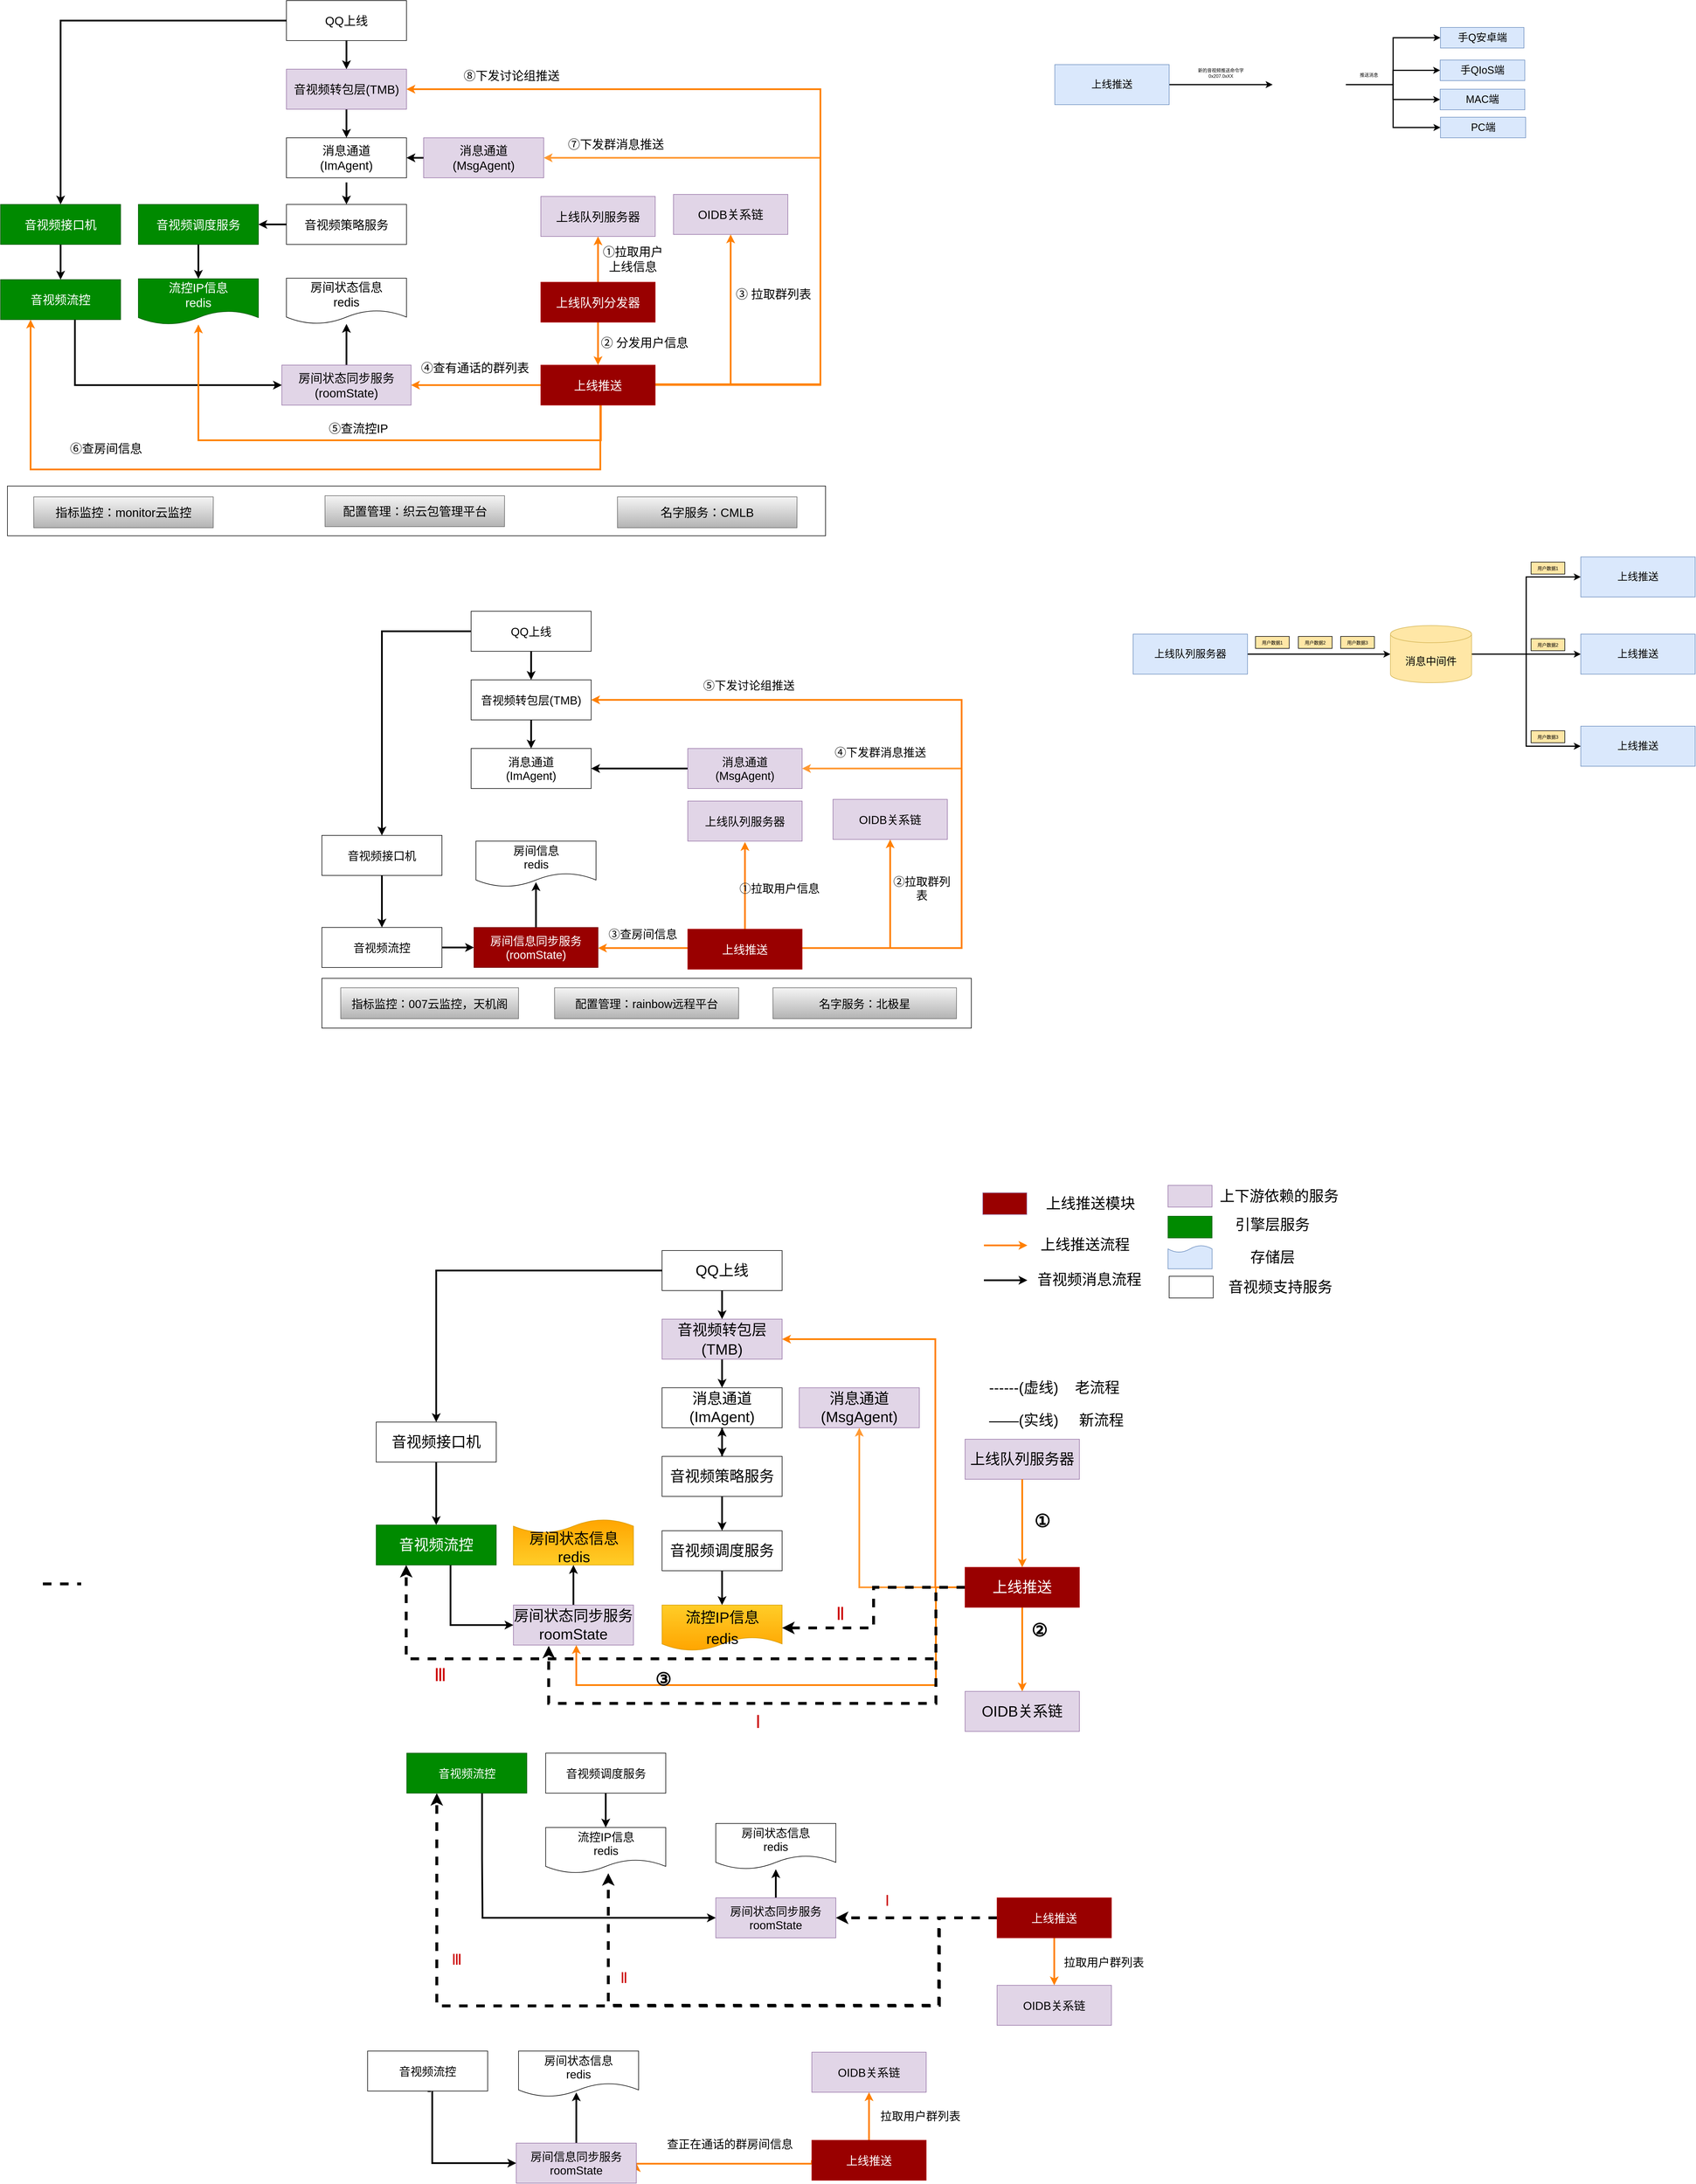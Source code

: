 <mxfile version="20.2.7" type="github">
  <diagram id="ZT4QKTwUXIaFVMcg_OeR" name="第 1 页">
    <mxGraphModel dx="3608" dy="1640" grid="0" gridSize="10" guides="1" tooltips="1" connect="1" arrows="1" fold="1" page="0" pageScale="1" pageWidth="827" pageHeight="1169" math="0" shadow="0">
      <root>
        <mxCell id="0" />
        <mxCell id="1" parent="0" />
        <mxCell id="RmbWy2bbRifr_mFCkCXx-22" style="edgeStyle=orthogonalEdgeStyle;rounded=0;orthogonalLoop=1;jettySize=auto;html=1;entryX=0.5;entryY=0;entryDx=0;entryDy=0;fontSize=21;strokeWidth=3;" parent="1" source="RmbWy2bbRifr_mFCkCXx-1" target="RmbWy2bbRifr_mFCkCXx-3" edge="1">
          <mxGeometry relative="1" as="geometry" />
        </mxCell>
        <mxCell id="RmbWy2bbRifr_mFCkCXx-39" style="edgeStyle=orthogonalEdgeStyle;rounded=0;orthogonalLoop=1;jettySize=auto;html=1;entryX=0.5;entryY=0;entryDx=0;entryDy=0;fontSize=21;strokeWidth=3;" parent="1" source="RmbWy2bbRifr_mFCkCXx-1" target="RmbWy2bbRifr_mFCkCXx-13" edge="1">
          <mxGeometry relative="1" as="geometry" />
        </mxCell>
        <mxCell id="RmbWy2bbRifr_mFCkCXx-1" value="&lt;font style=&quot;font-size: 21px;&quot;&gt;QQ上线&lt;/font&gt;" style="rounded=0;whiteSpace=wrap;html=1;fontSize=21;" parent="1" vertex="1">
          <mxGeometry x="-119" y="32" width="210" height="70" as="geometry" />
        </mxCell>
        <mxCell id="RmbWy2bbRifr_mFCkCXx-23" style="edgeStyle=orthogonalEdgeStyle;rounded=0;orthogonalLoop=1;jettySize=auto;html=1;entryX=0.5;entryY=0;entryDx=0;entryDy=0;fontSize=21;strokeWidth=3;" parent="1" source="RmbWy2bbRifr_mFCkCXx-3" target="RmbWy2bbRifr_mFCkCXx-4" edge="1">
          <mxGeometry relative="1" as="geometry" />
        </mxCell>
        <mxCell id="RmbWy2bbRifr_mFCkCXx-3" value="&lt;font style=&quot;font-size: 21px;&quot;&gt;音视频转包层(TMB)&lt;/font&gt;" style="rounded=0;whiteSpace=wrap;html=1;fontSize=21;fillColor=#e1d5e7;strokeColor=#9673a6;" parent="1" vertex="1">
          <mxGeometry x="-119" y="152" width="210" height="70" as="geometry" />
        </mxCell>
        <mxCell id="RmbWy2bbRifr_mFCkCXx-24" style="edgeStyle=orthogonalEdgeStyle;rounded=0;orthogonalLoop=1;jettySize=auto;html=1;entryX=0.5;entryY=0;entryDx=0;entryDy=0;fontSize=21;strokeWidth=3;" parent="1" target="RmbWy2bbRifr_mFCkCXx-5" edge="1">
          <mxGeometry relative="1" as="geometry">
            <mxPoint x="-14" y="350" as="sourcePoint" />
          </mxGeometry>
        </mxCell>
        <mxCell id="RmbWy2bbRifr_mFCkCXx-4" value="消息通道&lt;br style=&quot;font-size: 21px;&quot;&gt;(ImAgent)" style="rounded=0;whiteSpace=wrap;html=1;fontSize=21;" parent="1" vertex="1">
          <mxGeometry x="-119" y="272" width="210" height="70" as="geometry" />
        </mxCell>
        <mxCell id="RmbWy2bbRifr_mFCkCXx-25" style="edgeStyle=orthogonalEdgeStyle;rounded=0;orthogonalLoop=1;jettySize=auto;html=1;fontSize=21;strokeWidth=3;" parent="1" source="RmbWy2bbRifr_mFCkCXx-5" target="RmbWy2bbRifr_mFCkCXx-7" edge="1">
          <mxGeometry relative="1" as="geometry" />
        </mxCell>
        <mxCell id="RmbWy2bbRifr_mFCkCXx-5" value="音视频策略服务" style="rounded=0;whiteSpace=wrap;html=1;fontSize=21;" parent="1" vertex="1">
          <mxGeometry x="-119" y="388.5" width="210" height="70" as="geometry" />
        </mxCell>
        <mxCell id="RmbWy2bbRifr_mFCkCXx-26" style="edgeStyle=orthogonalEdgeStyle;rounded=0;orthogonalLoop=1;jettySize=auto;html=1;fontSize=21;strokeWidth=3;" parent="1" source="RmbWy2bbRifr_mFCkCXx-7" target="RmbWy2bbRifr_mFCkCXx-9" edge="1">
          <mxGeometry relative="1" as="geometry" />
        </mxCell>
        <mxCell id="RmbWy2bbRifr_mFCkCXx-7" value="音视频调度服务" style="rounded=0;whiteSpace=wrap;html=1;fontSize=21;fillColor=#008a00;strokeColor=#005700;fontColor=#ffffff;" parent="1" vertex="1">
          <mxGeometry x="-378" y="388.5" width="210" height="70" as="geometry" />
        </mxCell>
        <mxCell id="RmbWy2bbRifr_mFCkCXx-9" value="流控IP信息&lt;br&gt;redis" style="shape=document;whiteSpace=wrap;html=1;boundedLbl=1;fontSize=21;fillColor=#008a00;strokeColor=#005700;fontColor=#ffffff;" parent="1" vertex="1">
          <mxGeometry x="-378" y="518.5" width="210" height="80" as="geometry" />
        </mxCell>
        <mxCell id="RmbWy2bbRifr_mFCkCXx-103" style="edgeStyle=orthogonalEdgeStyle;rounded=0;orthogonalLoop=1;jettySize=auto;html=1;fontSize=21;strokeColor=#000000;strokeWidth=3;" parent="1" source="RmbWy2bbRifr_mFCkCXx-11" target="RmbWy2bbRifr_mFCkCXx-4" edge="1">
          <mxGeometry relative="1" as="geometry" />
        </mxCell>
        <mxCell id="RmbWy2bbRifr_mFCkCXx-11" value="消息通道&lt;br style=&quot;font-size: 21px;&quot;&gt;(MsgAgent)" style="rounded=0;whiteSpace=wrap;html=1;fontSize=21;fillColor=#e1d5e7;strokeColor=#9673a6;" parent="1" vertex="1">
          <mxGeometry x="121" y="272" width="210" height="70" as="geometry" />
        </mxCell>
        <mxCell id="RmbWy2bbRifr_mFCkCXx-38" style="edgeStyle=orthogonalEdgeStyle;rounded=0;orthogonalLoop=1;jettySize=auto;html=1;entryX=0.5;entryY=0;entryDx=0;entryDy=0;fontSize=21;strokeWidth=3;" parent="1" source="RmbWy2bbRifr_mFCkCXx-13" target="RmbWy2bbRifr_mFCkCXx-14" edge="1">
          <mxGeometry relative="1" as="geometry" />
        </mxCell>
        <mxCell id="RmbWy2bbRifr_mFCkCXx-13" value="音视频接口机" style="rounded=0;whiteSpace=wrap;html=1;fontSize=21;fillColor=#008a00;fontColor=#ffffff;strokeColor=#005700;" parent="1" vertex="1">
          <mxGeometry x="-619" y="388.5" width="210" height="70" as="geometry" />
        </mxCell>
        <mxCell id="RmbWy2bbRifr_mFCkCXx-43" style="edgeStyle=orthogonalEdgeStyle;rounded=0;orthogonalLoop=1;jettySize=auto;html=1;exitX=0.627;exitY=0.995;exitDx=0;exitDy=0;entryX=0;entryY=0.5;entryDx=0;entryDy=0;fontSize=21;strokeWidth=3;exitPerimeter=0;" parent="1" source="RmbWy2bbRifr_mFCkCXx-14" target="RmbWy2bbRifr_mFCkCXx-21" edge="1">
          <mxGeometry relative="1" as="geometry">
            <Array as="points">
              <mxPoint x="-487" y="582" />
              <mxPoint x="-489" y="705" />
            </Array>
          </mxGeometry>
        </mxCell>
        <mxCell id="RmbWy2bbRifr_mFCkCXx-14" value="音视频流控" style="rounded=0;whiteSpace=wrap;html=1;fontSize=21;fillColor=#008a00;fontColor=#ffffff;strokeColor=#005700;" parent="1" vertex="1">
          <mxGeometry x="-619" y="520" width="210" height="70" as="geometry" />
        </mxCell>
        <mxCell id="RmbWy2bbRifr_mFCkCXx-15" value="上线队列服务器" style="rounded=0;whiteSpace=wrap;html=1;fontSize=21;fillColor=#e1d5e7;strokeColor=#9673a6;" parent="1" vertex="1">
          <mxGeometry x="326" y="374.5" width="200" height="70" as="geometry" />
        </mxCell>
        <mxCell id="RmbWy2bbRifr_mFCkCXx-31" style="edgeStyle=orthogonalEdgeStyle;rounded=0;orthogonalLoop=1;jettySize=auto;html=1;fontSize=21;strokeWidth=3;strokeColor=#FF8000;" parent="1" source="RmbWy2bbRifr_mFCkCXx-16" target="RmbWy2bbRifr_mFCkCXx-17" edge="1">
          <mxGeometry relative="1" as="geometry" />
        </mxCell>
        <mxCell id="RmbWy2bbRifr_mFCkCXx-172" style="edgeStyle=orthogonalEdgeStyle;rounded=0;orthogonalLoop=1;jettySize=auto;html=1;entryX=0.5;entryY=1;entryDx=0;entryDy=0;fontSize=21;fontColor=#000000;strokeColor=#FF8000;strokeWidth=3;" parent="1" source="RmbWy2bbRifr_mFCkCXx-16" target="RmbWy2bbRifr_mFCkCXx-15" edge="1">
          <mxGeometry relative="1" as="geometry" />
        </mxCell>
        <mxCell id="RmbWy2bbRifr_mFCkCXx-16" value="上线队列分发器" style="rounded=0;whiteSpace=wrap;html=1;fontSize=21;fillColor=#990000;fontColor=#ffffff;strokeColor=#B20000;" parent="1" vertex="1">
          <mxGeometry x="326" y="524.5" width="200" height="70" as="geometry" />
        </mxCell>
        <mxCell id="RmbWy2bbRifr_mFCkCXx-28" style="edgeStyle=orthogonalEdgeStyle;rounded=0;orthogonalLoop=1;jettySize=auto;html=1;fontSize=21;strokeWidth=3;strokeColor=#FF8000;" parent="1" source="RmbWy2bbRifr_mFCkCXx-17" target="RmbWy2bbRifr_mFCkCXx-9" edge="1">
          <mxGeometry relative="1" as="geometry">
            <Array as="points">
              <mxPoint x="431" y="801" />
              <mxPoint x="-273" y="801" />
            </Array>
          </mxGeometry>
        </mxCell>
        <mxCell id="RmbWy2bbRifr_mFCkCXx-29" style="edgeStyle=orthogonalEdgeStyle;rounded=0;orthogonalLoop=1;jettySize=auto;html=1;fontSize=21;strokeWidth=3;strokeColor=#FF8000;" parent="1" source="RmbWy2bbRifr_mFCkCXx-17" target="RmbWy2bbRifr_mFCkCXx-27" edge="1">
          <mxGeometry relative="1" as="geometry">
            <Array as="points" />
          </mxGeometry>
        </mxCell>
        <mxCell id="RmbWy2bbRifr_mFCkCXx-33" style="edgeStyle=orthogonalEdgeStyle;rounded=0;orthogonalLoop=1;jettySize=auto;html=1;entryX=1;entryY=0.5;entryDx=0;entryDy=0;fontSize=21;strokeWidth=3;strokeColor=#FF9933;" parent="1" source="RmbWy2bbRifr_mFCkCXx-17" target="RmbWy2bbRifr_mFCkCXx-11" edge="1">
          <mxGeometry relative="1" as="geometry">
            <Array as="points">
              <mxPoint x="815" y="705" />
              <mxPoint x="815" y="307" />
            </Array>
          </mxGeometry>
        </mxCell>
        <mxCell id="RmbWy2bbRifr_mFCkCXx-34" style="edgeStyle=orthogonalEdgeStyle;rounded=0;orthogonalLoop=1;jettySize=auto;html=1;entryX=1;entryY=0.5;entryDx=0;entryDy=0;fontSize=21;strokeWidth=3;strokeColor=#FF8000;" parent="1" source="RmbWy2bbRifr_mFCkCXx-17" target="RmbWy2bbRifr_mFCkCXx-3" edge="1">
          <mxGeometry relative="1" as="geometry">
            <Array as="points">
              <mxPoint x="815" y="703" />
              <mxPoint x="815" y="187" />
            </Array>
          </mxGeometry>
        </mxCell>
        <mxCell id="RmbWy2bbRifr_mFCkCXx-35" style="edgeStyle=orthogonalEdgeStyle;rounded=0;orthogonalLoop=1;jettySize=auto;html=1;fontSize=21;strokeWidth=3;strokeColor=#FF8000;entryX=1;entryY=0.5;entryDx=0;entryDy=0;" parent="1" source="RmbWy2bbRifr_mFCkCXx-17" target="RmbWy2bbRifr_mFCkCXx-21" edge="1">
          <mxGeometry relative="1" as="geometry">
            <Array as="points">
              <mxPoint x="144" y="705" />
              <mxPoint x="144" y="705" />
            </Array>
          </mxGeometry>
        </mxCell>
        <mxCell id="RmbWy2bbRifr_mFCkCXx-46" style="edgeStyle=orthogonalEdgeStyle;rounded=0;orthogonalLoop=1;jettySize=auto;html=1;entryX=0.25;entryY=1;entryDx=0;entryDy=0;fontSize=21;strokeWidth=3;strokeColor=#FF8000;startArrow=none;exitX=0.5;exitY=1;exitDx=0;exitDy=0;" parent="1" target="RmbWy2bbRifr_mFCkCXx-14" edge="1" source="RmbWy2bbRifr_mFCkCXx-17">
          <mxGeometry relative="1" as="geometry">
            <mxPoint x="450" y="692" as="sourcePoint" />
            <Array as="points">
              <mxPoint x="426" y="705" />
              <mxPoint x="430" y="705" />
              <mxPoint x="430" y="852" />
              <mxPoint x="-566" y="852" />
            </Array>
          </mxGeometry>
        </mxCell>
        <mxCell id="RmbWy2bbRifr_mFCkCXx-17" value="上线推送" style="rounded=0;whiteSpace=wrap;html=1;fontSize=21;fillColor=#990000;fontColor=#ffffff;strokeColor=#B20000;" parent="1" vertex="1">
          <mxGeometry x="326" y="669.5" width="200" height="70" as="geometry" />
        </mxCell>
        <mxCell id="RmbWy2bbRifr_mFCkCXx-45" style="edgeStyle=orthogonalEdgeStyle;rounded=0;orthogonalLoop=1;jettySize=auto;html=1;fontSize=21;strokeWidth=3;" parent="1" source="RmbWy2bbRifr_mFCkCXx-21" target="RmbWy2bbRifr_mFCkCXx-18" edge="1">
          <mxGeometry relative="1" as="geometry" />
        </mxCell>
        <mxCell id="RmbWy2bbRifr_mFCkCXx-21" value="房间状态同步服务&lt;br style=&quot;font-size: 21px;&quot;&gt;(roomState)" style="rounded=0;whiteSpace=wrap;html=1;fontSize=21;fillColor=#e1d5e7;strokeColor=#9673a6;" parent="1" vertex="1">
          <mxGeometry x="-127" y="669.5" width="226" height="70" as="geometry" />
        </mxCell>
        <mxCell id="RmbWy2bbRifr_mFCkCXx-48" value="&lt;span style=&quot;font-size: 21px;&quot;&gt;&lt;font style=&quot;font-size: 21px;&quot;&gt;①拉取用户上线信息&lt;/font&gt;&lt;/span&gt;" style="text;html=1;strokeColor=none;fillColor=none;align=center;verticalAlign=middle;whiteSpace=wrap;rounded=0;fontSize=21;" parent="1" vertex="1">
          <mxGeometry x="426" y="459" width="122" height="50" as="geometry" />
        </mxCell>
        <mxCell id="RmbWy2bbRifr_mFCkCXx-49" value="&lt;span style=&quot;font-size: 21px;&quot;&gt;&lt;font style=&quot;font-size: 21px;&quot;&gt;② 分发用户信息&lt;/font&gt;&lt;/span&gt;" style="text;html=1;strokeColor=none;fillColor=none;align=center;verticalAlign=middle;whiteSpace=wrap;rounded=0;fontSize=21;" parent="1" vertex="1">
          <mxGeometry x="426" y="604.5" width="163" height="50" as="geometry" />
        </mxCell>
        <mxCell id="RmbWy2bbRifr_mFCkCXx-50" value="&lt;span style=&quot;font-size: 21px;&quot;&gt;&lt;font style=&quot;font-size: 21px;&quot;&gt;③ 拉取群列表&lt;/font&gt;&lt;/span&gt;" style="text;html=1;strokeColor=none;fillColor=none;align=center;verticalAlign=middle;whiteSpace=wrap;rounded=0;fontSize=21;" parent="1" vertex="1">
          <mxGeometry x="656" y="520" width="154" height="50" as="geometry" />
        </mxCell>
        <mxCell id="RmbWy2bbRifr_mFCkCXx-51" value="&lt;span style=&quot;font-size: 21px;&quot;&gt;&lt;font style=&quot;font-size: 21px;&quot;&gt;④查有通话的群列表&lt;/font&gt;&lt;/span&gt;" style="text;html=1;strokeColor=none;fillColor=none;align=center;verticalAlign=middle;whiteSpace=wrap;rounded=0;fontSize=21;" parent="1" vertex="1">
          <mxGeometry x="107" y="648.5" width="208" height="50" as="geometry" />
        </mxCell>
        <mxCell id="RmbWy2bbRifr_mFCkCXx-53" value="&lt;span style=&quot;font-size: 21px;&quot;&gt;&lt;font style=&quot;font-size: 21px;&quot;&gt;⑤查流控IP&lt;/font&gt;&lt;/span&gt;" style="text;html=1;strokeColor=none;fillColor=none;align=center;verticalAlign=middle;whiteSpace=wrap;rounded=0;fontSize=21;" parent="1" vertex="1">
          <mxGeometry x="-64" y="755" width="142" height="50" as="geometry" />
        </mxCell>
        <mxCell id="RmbWy2bbRifr_mFCkCXx-54" value="&lt;span style=&quot;font-size: 21px;&quot;&gt;&lt;font style=&quot;font-size: 21px;&quot;&gt;⑥&lt;/font&gt;&lt;/span&gt;查房间信息" style="text;html=1;strokeColor=none;fillColor=none;align=center;verticalAlign=middle;whiteSpace=wrap;rounded=0;fontSize=21;" parent="1" vertex="1">
          <mxGeometry x="-510" y="790" width="151" height="50" as="geometry" />
        </mxCell>
        <mxCell id="RmbWy2bbRifr_mFCkCXx-55" value="&lt;span style=&quot;font-size: 21px;&quot;&gt;&lt;font style=&quot;font-size: 21px;&quot;&gt;⑦下发群消息推送&lt;/font&gt;&lt;/span&gt;" style="text;html=1;strokeColor=none;fillColor=none;align=center;verticalAlign=middle;whiteSpace=wrap;rounded=0;fontSize=21;" parent="1" vertex="1">
          <mxGeometry x="361" y="258" width="193" height="50" as="geometry" />
        </mxCell>
        <mxCell id="RmbWy2bbRifr_mFCkCXx-60" style="edgeStyle=orthogonalEdgeStyle;rounded=0;orthogonalLoop=1;jettySize=auto;html=1;entryX=0.5;entryY=0;entryDx=0;entryDy=0;fontSize=20;strokeWidth=3;" parent="1" source="RmbWy2bbRifr_mFCkCXx-62" target="RmbWy2bbRifr_mFCkCXx-64" edge="1">
          <mxGeometry relative="1" as="geometry" />
        </mxCell>
        <mxCell id="RmbWy2bbRifr_mFCkCXx-61" style="edgeStyle=orthogonalEdgeStyle;rounded=0;orthogonalLoop=1;jettySize=auto;html=1;entryX=0.5;entryY=0;entryDx=0;entryDy=0;fontSize=20;strokeWidth=3;" parent="1" source="RmbWy2bbRifr_mFCkCXx-62" target="RmbWy2bbRifr_mFCkCXx-74" edge="1">
          <mxGeometry relative="1" as="geometry" />
        </mxCell>
        <mxCell id="RmbWy2bbRifr_mFCkCXx-62" value="&lt;font style=&quot;font-size: 20px;&quot;&gt;QQ上线&lt;/font&gt;" style="rounded=0;whiteSpace=wrap;html=1;fontSize=20;" parent="1" vertex="1">
          <mxGeometry x="204" y="1100" width="210" height="70" as="geometry" />
        </mxCell>
        <mxCell id="RmbWy2bbRifr_mFCkCXx-63" style="edgeStyle=orthogonalEdgeStyle;rounded=0;orthogonalLoop=1;jettySize=auto;html=1;entryX=0.5;entryY=0;entryDx=0;entryDy=0;fontSize=20;strokeWidth=3;" parent="1" source="RmbWy2bbRifr_mFCkCXx-64" target="RmbWy2bbRifr_mFCkCXx-66" edge="1">
          <mxGeometry relative="1" as="geometry" />
        </mxCell>
        <mxCell id="RmbWy2bbRifr_mFCkCXx-64" value="&lt;font style=&quot;font-size: 20px;&quot;&gt;音视频转包层(TMB)&lt;/font&gt;" style="rounded=0;whiteSpace=wrap;html=1;fontSize=20;" parent="1" vertex="1">
          <mxGeometry x="204" y="1220" width="210" height="70" as="geometry" />
        </mxCell>
        <mxCell id="RmbWy2bbRifr_mFCkCXx-66" value="消息通道&lt;br style=&quot;font-size: 20px;&quot;&gt;(ImAgent)" style="rounded=0;whiteSpace=wrap;html=1;fontSize=20;" parent="1" vertex="1">
          <mxGeometry x="204" y="1340" width="210" height="70" as="geometry" />
        </mxCell>
        <mxCell id="RmbWy2bbRifr_mFCkCXx-156" style="edgeStyle=orthogonalEdgeStyle;rounded=0;orthogonalLoop=1;jettySize=auto;html=1;fontSize=20;fontColor=#CC0000;strokeColor=#000000;strokeWidth=3;" parent="1" source="RmbWy2bbRifr_mFCkCXx-72" target="RmbWy2bbRifr_mFCkCXx-66" edge="1">
          <mxGeometry relative="1" as="geometry" />
        </mxCell>
        <mxCell id="RmbWy2bbRifr_mFCkCXx-72" value="消息通道&lt;br style=&quot;font-size: 20px;&quot;&gt;(MsgAgent)" style="rounded=0;whiteSpace=wrap;html=1;fontSize=20;fillColor=#e1d5e7;strokeColor=#9673a6;" parent="1" vertex="1">
          <mxGeometry x="583" y="1340" width="200" height="70" as="geometry" />
        </mxCell>
        <mxCell id="RmbWy2bbRifr_mFCkCXx-73" style="edgeStyle=orthogonalEdgeStyle;rounded=0;orthogonalLoop=1;jettySize=auto;html=1;entryX=0.5;entryY=0;entryDx=0;entryDy=0;fontSize=20;strokeWidth=3;exitX=0.5;exitY=1;exitDx=0;exitDy=0;" parent="1" source="RmbWy2bbRifr_mFCkCXx-74" target="RmbWy2bbRifr_mFCkCXx-76" edge="1">
          <mxGeometry relative="1" as="geometry">
            <mxPoint x="-111" y="1544" as="sourcePoint" />
          </mxGeometry>
        </mxCell>
        <mxCell id="RmbWy2bbRifr_mFCkCXx-74" value="音视频接口机" style="rounded=0;whiteSpace=wrap;html=1;fontSize=20;" parent="1" vertex="1">
          <mxGeometry x="-57" y="1492" width="210" height="70" as="geometry" />
        </mxCell>
        <mxCell id="RmbWy2bbRifr_mFCkCXx-158" style="edgeStyle=orthogonalEdgeStyle;rounded=0;orthogonalLoop=1;jettySize=auto;html=1;entryX=0;entryY=0.5;entryDx=0;entryDy=0;fontSize=20;fontColor=#CC0000;strokeColor=#000000;strokeWidth=3;" parent="1" source="RmbWy2bbRifr_mFCkCXx-76" target="RmbWy2bbRifr_mFCkCXx-93" edge="1">
          <mxGeometry relative="1" as="geometry" />
        </mxCell>
        <mxCell id="RmbWy2bbRifr_mFCkCXx-76" value="音视频流控" style="rounded=0;whiteSpace=wrap;html=1;fontSize=20;" parent="1" vertex="1">
          <mxGeometry x="-57" y="1653" width="210" height="70" as="geometry" />
        </mxCell>
        <mxCell id="RmbWy2bbRifr_mFCkCXx-78" value="上线队列服务器" style="rounded=0;whiteSpace=wrap;html=1;fontSize=20;fillColor=#e1d5e7;strokeColor=#9673a6;" parent="1" vertex="1">
          <mxGeometry x="583" y="1432" width="200" height="70" as="geometry" />
        </mxCell>
        <mxCell id="RmbWy2bbRifr_mFCkCXx-82" style="edgeStyle=orthogonalEdgeStyle;rounded=0;orthogonalLoop=1;jettySize=auto;html=1;fontSize=20;strokeWidth=3;strokeColor=#FF8000;" parent="1" source="RmbWy2bbRifr_mFCkCXx-87" target="RmbWy2bbRifr_mFCkCXx-88" edge="1">
          <mxGeometry relative="1" as="geometry">
            <Array as="points">
              <mxPoint x="937" y="1689" />
            </Array>
          </mxGeometry>
        </mxCell>
        <mxCell id="RmbWy2bbRifr_mFCkCXx-83" style="edgeStyle=orthogonalEdgeStyle;rounded=0;orthogonalLoop=1;jettySize=auto;html=1;entryX=1;entryY=0.5;entryDx=0;entryDy=0;fontSize=20;strokeWidth=3;strokeColor=#FF9933;" parent="1" source="RmbWy2bbRifr_mFCkCXx-87" target="RmbWy2bbRifr_mFCkCXx-72" edge="1">
          <mxGeometry relative="1" as="geometry">
            <Array as="points">
              <mxPoint x="1062" y="1689" />
              <mxPoint x="1062" y="1375" />
            </Array>
          </mxGeometry>
        </mxCell>
        <mxCell id="RmbWy2bbRifr_mFCkCXx-84" style="edgeStyle=orthogonalEdgeStyle;rounded=0;orthogonalLoop=1;jettySize=auto;html=1;entryX=1;entryY=0.5;entryDx=0;entryDy=0;fontSize=20;strokeWidth=3;strokeColor=#FF8000;" parent="1" source="RmbWy2bbRifr_mFCkCXx-87" target="RmbWy2bbRifr_mFCkCXx-64" edge="1">
          <mxGeometry relative="1" as="geometry">
            <Array as="points">
              <mxPoint x="1062" y="1689" />
              <mxPoint x="1062" y="1255" />
            </Array>
          </mxGeometry>
        </mxCell>
        <mxCell id="RmbWy2bbRifr_mFCkCXx-85" style="edgeStyle=orthogonalEdgeStyle;rounded=0;orthogonalLoop=1;jettySize=auto;html=1;fontSize=20;strokeWidth=3;strokeColor=#FF8000;" parent="1" source="RmbWy2bbRifr_mFCkCXx-87" target="RmbWy2bbRifr_mFCkCXx-93" edge="1">
          <mxGeometry relative="1" as="geometry">
            <Array as="points">
              <mxPoint x="432" y="1689" />
              <mxPoint x="432" y="1689" />
            </Array>
          </mxGeometry>
        </mxCell>
        <mxCell id="RmbWy2bbRifr_mFCkCXx-157" style="edgeStyle=orthogonalEdgeStyle;rounded=0;orthogonalLoop=1;jettySize=auto;html=1;fontSize=20;fontColor=#CC0000;strokeColor=#FF8000;strokeWidth=3;" parent="1" source="RmbWy2bbRifr_mFCkCXx-87" edge="1">
          <mxGeometry relative="1" as="geometry">
            <mxPoint x="683" y="1503.5" as="targetPoint" />
          </mxGeometry>
        </mxCell>
        <mxCell id="RmbWy2bbRifr_mFCkCXx-87" value="上线推送" style="rounded=0;whiteSpace=wrap;html=1;fontSize=20;fillColor=#990000;fontColor=#ffffff;strokeColor=#B20000;" parent="1" vertex="1">
          <mxGeometry x="583" y="1656" width="200" height="70" as="geometry" />
        </mxCell>
        <mxCell id="RmbWy2bbRifr_mFCkCXx-88" value="OIDB关系链" style="rounded=0;whiteSpace=wrap;html=1;fontSize=20;fillColor=#e1d5e7;strokeColor=#9673a6;" parent="1" vertex="1">
          <mxGeometry x="837" y="1429" width="200" height="70" as="geometry" />
        </mxCell>
        <mxCell id="RmbWy2bbRifr_mFCkCXx-92" style="edgeStyle=orthogonalEdgeStyle;rounded=0;orthogonalLoop=1;jettySize=auto;html=1;entryX=0.5;entryY=0.897;entryDx=0;entryDy=0;fontSize=20;strokeWidth=3;entryPerimeter=0;" parent="1" source="RmbWy2bbRifr_mFCkCXx-93" target="RmbWy2bbRifr_mFCkCXx-90" edge="1">
          <mxGeometry relative="1" as="geometry" />
        </mxCell>
        <mxCell id="RmbWy2bbRifr_mFCkCXx-93" value="房间信息同步服务&lt;br style=&quot;font-size: 20px;&quot;&gt;(roomState)" style="rounded=0;whiteSpace=wrap;html=1;fontSize=20;fillColor=#990000;strokeColor=#6F0000;fontColor=#ffffff;" parent="1" vertex="1">
          <mxGeometry x="209" y="1653" width="217" height="70" as="geometry" />
        </mxCell>
        <mxCell id="RmbWy2bbRifr_mFCkCXx-96" value="&lt;span style=&quot;font-size: 20px;&quot;&gt;&lt;font style=&quot;font-size: 20px;&quot;&gt;②&lt;/font&gt;&lt;/span&gt;&lt;span style=&quot;font-size: 20px;&quot;&gt;拉取群列表&lt;/span&gt;" style="text;html=1;strokeColor=none;fillColor=none;align=center;verticalAlign=middle;whiteSpace=wrap;rounded=0;fontSize=20;" parent="1" vertex="1">
          <mxGeometry x="936" y="1559" width="113" height="50" as="geometry" />
        </mxCell>
        <mxCell id="RmbWy2bbRifr_mFCkCXx-97" value="&lt;span style=&quot;font-size: 20px;&quot;&gt;&lt;font style=&quot;font-size: 20px;&quot;&gt;③查房间信息&lt;/font&gt;&lt;/span&gt;" style="text;html=1;strokeColor=none;fillColor=none;align=center;verticalAlign=middle;whiteSpace=wrap;rounded=0;fontSize=20;" parent="1" vertex="1">
          <mxGeometry x="439" y="1639" width="131" height="50" as="geometry" />
        </mxCell>
        <mxCell id="RmbWy2bbRifr_mFCkCXx-100" value="&lt;span style=&quot;font-size: 20px;&quot;&gt;&lt;font style=&quot;font-size: 20px;&quot;&gt;④下发群消息推送&lt;/font&gt;&lt;/span&gt;" style="text;html=1;strokeColor=none;fillColor=none;align=center;verticalAlign=middle;whiteSpace=wrap;rounded=0;fontSize=20;" parent="1" vertex="1">
          <mxGeometry x="820" y="1321" width="200" height="50" as="geometry" />
        </mxCell>
        <mxCell id="RmbWy2bbRifr_mFCkCXx-101" value="&lt;span style=&quot;font-size: 20px;&quot;&gt;&lt;font style=&quot;font-size: 20px;&quot;&gt;⑤下发讨论组推送&lt;/font&gt;&lt;/span&gt;" style="text;html=1;strokeColor=none;fillColor=none;align=center;verticalAlign=middle;whiteSpace=wrap;rounded=0;fontSize=20;" parent="1" vertex="1">
          <mxGeometry x="584.5" y="1204" width="209.5" height="50" as="geometry" />
        </mxCell>
        <mxCell id="RmbWy2bbRifr_mFCkCXx-104" value="&lt;font style=&quot;font-size: 20px;&quot;&gt;①拉取用户信息&lt;/font&gt;" style="text;html=1;strokeColor=none;fillColor=none;align=center;verticalAlign=middle;whiteSpace=wrap;rounded=0;fontSize=20;" parent="1" vertex="1">
          <mxGeometry x="626" y="1559" width="235" height="50" as="geometry" />
        </mxCell>
        <mxCell id="RmbWy2bbRifr_mFCkCXx-27" value="OIDB关系链" style="rounded=0;whiteSpace=wrap;html=1;fontSize=21;fillColor=#e1d5e7;strokeColor=#9673a6;" parent="1" vertex="1">
          <mxGeometry x="558" y="371" width="200" height="70" as="geometry" />
        </mxCell>
        <mxCell id="RmbWy2bbRifr_mFCkCXx-110" style="edgeStyle=orthogonalEdgeStyle;rounded=0;orthogonalLoop=1;jettySize=auto;html=1;entryX=0.5;entryY=0;entryDx=0;entryDy=0;fontSize=26;strokeWidth=3;" parent="1" source="RmbWy2bbRifr_mFCkCXx-112" target="RmbWy2bbRifr_mFCkCXx-114" edge="1">
          <mxGeometry relative="1" as="geometry" />
        </mxCell>
        <mxCell id="RmbWy2bbRifr_mFCkCXx-111" style="edgeStyle=orthogonalEdgeStyle;rounded=0;orthogonalLoop=1;jettySize=auto;html=1;entryX=0.5;entryY=0;entryDx=0;entryDy=0;fontSize=26;strokeWidth=3;" parent="1" source="RmbWy2bbRifr_mFCkCXx-112" target="RmbWy2bbRifr_mFCkCXx-124" edge="1">
          <mxGeometry relative="1" as="geometry" />
        </mxCell>
        <mxCell id="RmbWy2bbRifr_mFCkCXx-112" value="&lt;font style=&quot;font-size: 26px;&quot;&gt;QQ上线&lt;/font&gt;" style="rounded=0;whiteSpace=wrap;html=1;" parent="1" vertex="1">
          <mxGeometry x="538" y="2218" width="210" height="70" as="geometry" />
        </mxCell>
        <mxCell id="RmbWy2bbRifr_mFCkCXx-113" style="edgeStyle=orthogonalEdgeStyle;rounded=0;orthogonalLoop=1;jettySize=auto;html=1;entryX=0.5;entryY=0;entryDx=0;entryDy=0;fontSize=26;strokeWidth=3;" parent="1" source="RmbWy2bbRifr_mFCkCXx-114" target="RmbWy2bbRifr_mFCkCXx-116" edge="1">
          <mxGeometry relative="1" as="geometry" />
        </mxCell>
        <mxCell id="RmbWy2bbRifr_mFCkCXx-114" value="&lt;font style=&quot;font-size: 26px;&quot;&gt;音视频转包层(TMB)&lt;/font&gt;" style="rounded=0;whiteSpace=wrap;html=1;fontSize=28;fillColor=#e1d5e7;strokeColor=#9673a6;" parent="1" vertex="1">
          <mxGeometry x="538" y="2338" width="210" height="70" as="geometry" />
        </mxCell>
        <mxCell id="RmbWy2bbRifr_mFCkCXx-115" style="edgeStyle=orthogonalEdgeStyle;rounded=0;orthogonalLoop=1;jettySize=auto;html=1;entryX=0.5;entryY=0;entryDx=0;entryDy=0;fontSize=26;strokeWidth=3;" parent="1" source="RmbWy2bbRifr_mFCkCXx-116" target="RmbWy2bbRifr_mFCkCXx-118" edge="1">
          <mxGeometry relative="1" as="geometry" />
        </mxCell>
        <mxCell id="RmbWy2bbRifr_mFCkCXx-116" value="消息通道&lt;br&gt;(ImAgent)" style="rounded=0;whiteSpace=wrap;html=1;fontSize=26;" parent="1" vertex="1">
          <mxGeometry x="538" y="2458" width="210" height="70" as="geometry" />
        </mxCell>
        <mxCell id="RmbWy2bbRifr_mFCkCXx-117" style="edgeStyle=orthogonalEdgeStyle;rounded=0;orthogonalLoop=1;jettySize=auto;html=1;fontSize=26;strokeWidth=3;" parent="1" source="RmbWy2bbRifr_mFCkCXx-118" target="RmbWy2bbRifr_mFCkCXx-120" edge="1">
          <mxGeometry relative="1" as="geometry" />
        </mxCell>
        <mxCell id="RmbWy2bbRifr_mFCkCXx-181" value="" style="edgeStyle=orthogonalEdgeStyle;rounded=0;orthogonalLoop=1;jettySize=auto;html=1;fontSize=26;fontColor=#000000;strokeColor=#000000;strokeWidth=3;" parent="1" source="RmbWy2bbRifr_mFCkCXx-118" target="RmbWy2bbRifr_mFCkCXx-116" edge="1">
          <mxGeometry relative="1" as="geometry" />
        </mxCell>
        <mxCell id="RmbWy2bbRifr_mFCkCXx-118" value="音视频策略服务" style="rounded=0;whiteSpace=wrap;html=1;fontSize=26;" parent="1" vertex="1">
          <mxGeometry x="538" y="2578" width="210" height="70" as="geometry" />
        </mxCell>
        <mxCell id="RmbWy2bbRifr_mFCkCXx-119" style="edgeStyle=orthogonalEdgeStyle;rounded=0;orthogonalLoop=1;jettySize=auto;html=1;fontSize=26;strokeWidth=3;" parent="1" source="RmbWy2bbRifr_mFCkCXx-120" target="RmbWy2bbRifr_mFCkCXx-121" edge="1">
          <mxGeometry relative="1" as="geometry" />
        </mxCell>
        <mxCell id="RmbWy2bbRifr_mFCkCXx-120" value="音视频调度服务" style="rounded=0;whiteSpace=wrap;html=1;fontSize=26;" parent="1" vertex="1">
          <mxGeometry x="538" y="2708" width="210" height="70" as="geometry" />
        </mxCell>
        <mxCell id="RmbWy2bbRifr_mFCkCXx-121" value="" style="shape=document;whiteSpace=wrap;html=1;boundedLbl=1;fontSize=26;fillColor=#ffcd28;gradientColor=#ffa500;strokeColor=#d79b00;" parent="1" vertex="1">
          <mxGeometry x="538" y="2838" width="210" height="80" as="geometry" />
        </mxCell>
        <mxCell id="RmbWy2bbRifr_mFCkCXx-122" value="消息通道&lt;br&gt;(MsgAgent)" style="rounded=0;whiteSpace=wrap;html=1;fontSize=26;fillColor=#e1d5e7;strokeColor=#9673a6;" parent="1" vertex="1">
          <mxGeometry x="778" y="2458" width="210" height="70" as="geometry" />
        </mxCell>
        <mxCell id="RmbWy2bbRifr_mFCkCXx-123" style="edgeStyle=orthogonalEdgeStyle;rounded=0;orthogonalLoop=1;jettySize=auto;html=1;entryX=0.5;entryY=0;entryDx=0;entryDy=0;fontSize=26;strokeWidth=3;" parent="1" source="RmbWy2bbRifr_mFCkCXx-124" target="RmbWy2bbRifr_mFCkCXx-126" edge="1">
          <mxGeometry relative="1" as="geometry" />
        </mxCell>
        <mxCell id="RmbWy2bbRifr_mFCkCXx-124" value="音视频接口机" style="rounded=0;whiteSpace=wrap;html=1;fontSize=26;" parent="1" vertex="1">
          <mxGeometry x="38" y="2518" width="210" height="70" as="geometry" />
        </mxCell>
        <mxCell id="RmbWy2bbRifr_mFCkCXx-125" style="edgeStyle=orthogonalEdgeStyle;rounded=0;orthogonalLoop=1;jettySize=auto;html=1;exitX=0.627;exitY=0.995;exitDx=0;exitDy=0;entryX=0;entryY=0.5;entryDx=0;entryDy=0;fontSize=26;strokeWidth=3;exitPerimeter=0;" parent="1" source="RmbWy2bbRifr_mFCkCXx-126" target="RmbWy2bbRifr_mFCkCXx-139" edge="1">
          <mxGeometry relative="1" as="geometry">
            <Array as="points">
              <mxPoint x="168" y="2768" />
              <mxPoint x="168" y="2873" />
            </Array>
          </mxGeometry>
        </mxCell>
        <mxCell id="RmbWy2bbRifr_mFCkCXx-126" value="音视频流控" style="rounded=0;whiteSpace=wrap;html=1;fontSize=26;fillColor=#008a00;fontColor=#ffffff;strokeColor=#005700;" parent="1" vertex="1">
          <mxGeometry x="38" y="2698" width="210" height="70" as="geometry" />
        </mxCell>
        <mxCell id="RmbWy2bbRifr_mFCkCXx-127" value="上线队列服务器" style="rounded=0;whiteSpace=wrap;html=1;fontSize=26;fillColor=#e1d5e7;strokeColor=#9673a6;" parent="1" vertex="1">
          <mxGeometry x="1068" y="2548" width="200" height="70" as="geometry" />
        </mxCell>
        <mxCell id="RmbWy2bbRifr_mFCkCXx-128" style="edgeStyle=orthogonalEdgeStyle;rounded=0;orthogonalLoop=1;jettySize=auto;html=1;fontSize=26;strokeWidth=3;strokeColor=#FF8000;exitX=0.5;exitY=1;exitDx=0;exitDy=0;" parent="1" source="RmbWy2bbRifr_mFCkCXx-127" target="RmbWy2bbRifr_mFCkCXx-133" edge="1">
          <mxGeometry relative="1" as="geometry">
            <mxPoint x="1168" y="2768" as="sourcePoint" />
          </mxGeometry>
        </mxCell>
        <mxCell id="RmbWy2bbRifr_mFCkCXx-129" style="edgeStyle=orthogonalEdgeStyle;rounded=0;orthogonalLoop=1;jettySize=auto;html=1;fontSize=26;strokeWidth=3;strokeColor=#FF8000;" parent="1" source="RmbWy2bbRifr_mFCkCXx-133" target="RmbWy2bbRifr_mFCkCXx-134" edge="1">
          <mxGeometry relative="1" as="geometry" />
        </mxCell>
        <mxCell id="RmbWy2bbRifr_mFCkCXx-130" style="edgeStyle=orthogonalEdgeStyle;rounded=0;orthogonalLoop=1;jettySize=auto;html=1;entryX=0.5;entryY=1;entryDx=0;entryDy=0;fontSize=26;strokeWidth=3;strokeColor=#FF9933;" parent="1" source="RmbWy2bbRifr_mFCkCXx-133" target="RmbWy2bbRifr_mFCkCXx-122" edge="1">
          <mxGeometry relative="1" as="geometry" />
        </mxCell>
        <mxCell id="RmbWy2bbRifr_mFCkCXx-131" style="edgeStyle=orthogonalEdgeStyle;rounded=0;orthogonalLoop=1;jettySize=auto;html=1;entryX=1;entryY=0.5;entryDx=0;entryDy=0;fontSize=26;strokeWidth=3;strokeColor=#FF8000;" parent="1" source="RmbWy2bbRifr_mFCkCXx-133" target="RmbWy2bbRifr_mFCkCXx-114" edge="1">
          <mxGeometry relative="1" as="geometry">
            <Array as="points">
              <mxPoint x="1016" y="2807" />
              <mxPoint x="1016" y="2373" />
            </Array>
          </mxGeometry>
        </mxCell>
        <mxCell id="RmbWy2bbRifr_mFCkCXx-132" style="edgeStyle=orthogonalEdgeStyle;rounded=0;orthogonalLoop=1;jettySize=auto;html=1;fontSize=26;strokeWidth=3;strokeColor=#FF8000;" parent="1" source="RmbWy2bbRifr_mFCkCXx-133" target="RmbWy2bbRifr_mFCkCXx-139" edge="1">
          <mxGeometry relative="1" as="geometry">
            <Array as="points">
              <mxPoint x="1017" y="2807" />
              <mxPoint x="1017" y="2978" />
              <mxPoint x="388" y="2978" />
            </Array>
          </mxGeometry>
        </mxCell>
        <mxCell id="RmbWy2bbRifr_mFCkCXx-145" style="edgeStyle=orthogonalEdgeStyle;rounded=0;orthogonalLoop=1;jettySize=auto;html=1;fontSize=31;strokeColor=#000000;strokeWidth=5;dashed=1;" parent="1" source="RmbWy2bbRifr_mFCkCXx-133" target="RmbWy2bbRifr_mFCkCXx-121" edge="1">
          <mxGeometry relative="1" as="geometry" />
        </mxCell>
        <mxCell id="RmbWy2bbRifr_mFCkCXx-146" style="edgeStyle=orthogonalEdgeStyle;rounded=0;orthogonalLoop=1;jettySize=auto;html=1;entryX=0.25;entryY=1;entryDx=0;entryDy=0;dashed=1;fontSize=31;strokeColor=#000000;strokeWidth=5;" parent="1" source="RmbWy2bbRifr_mFCkCXx-133" target="RmbWy2bbRifr_mFCkCXx-126" edge="1">
          <mxGeometry relative="1" as="geometry">
            <Array as="points">
              <mxPoint x="1017" y="2807" />
              <mxPoint x="1017" y="2932" />
              <mxPoint x="91" y="2932" />
            </Array>
          </mxGeometry>
        </mxCell>
        <mxCell id="RmbWy2bbRifr_mFCkCXx-149" style="edgeStyle=orthogonalEdgeStyle;rounded=0;orthogonalLoop=1;jettySize=auto;html=1;entryX=0.294;entryY=1.019;entryDx=0;entryDy=0;dashed=1;fontSize=31;fontColor=#CC0000;strokeColor=#000000;strokeWidth=5;entryPerimeter=0;" parent="1" source="RmbWy2bbRifr_mFCkCXx-133" target="RmbWy2bbRifr_mFCkCXx-139" edge="1">
          <mxGeometry relative="1" as="geometry">
            <Array as="points">
              <mxPoint x="1017" y="2807" />
              <mxPoint x="1017" y="3010" />
              <mxPoint x="340" y="3010" />
            </Array>
          </mxGeometry>
        </mxCell>
        <mxCell id="RmbWy2bbRifr_mFCkCXx-133" value="上线推送" style="rounded=0;whiteSpace=wrap;html=1;fontSize=26;fillColor=#990000;fontColor=#ffffff;strokeColor=#B20000;" parent="1" vertex="1">
          <mxGeometry x="1068" y="2772" width="200" height="70" as="geometry" />
        </mxCell>
        <mxCell id="RmbWy2bbRifr_mFCkCXx-134" value="OIDB关系链" style="rounded=0;whiteSpace=wrap;html=1;fontSize=26;fillColor=#e1d5e7;strokeColor=#9673a6;" parent="1" vertex="1">
          <mxGeometry x="1068" y="2989" width="200" height="70" as="geometry" />
        </mxCell>
        <mxCell id="RmbWy2bbRifr_mFCkCXx-135" value="" style="group" parent="1" vertex="1" connectable="0">
          <mxGeometry x="278" y="2688" width="237" height="80" as="geometry" />
        </mxCell>
        <mxCell id="RmbWy2bbRifr_mFCkCXx-136" value="" style="shape=document;whiteSpace=wrap;html=1;boundedLbl=1;fontSize=26;rotation=-180;fillColor=#ffcd28;gradientColor=#ffa500;strokeColor=#d79b00;" parent="RmbWy2bbRifr_mFCkCXx-135" vertex="1">
          <mxGeometry width="210" height="80" as="geometry" />
        </mxCell>
        <mxCell id="RmbWy2bbRifr_mFCkCXx-137" value="房间状态信息&lt;br&gt;redis" style="text;html=1;strokeColor=none;fillColor=none;align=center;verticalAlign=middle;whiteSpace=wrap;rounded=0;fontSize=26;" parent="RmbWy2bbRifr_mFCkCXx-135" vertex="1">
          <mxGeometry x="1" y="35" width="210" height="30" as="geometry" />
        </mxCell>
        <mxCell id="RmbWy2bbRifr_mFCkCXx-138" style="edgeStyle=orthogonalEdgeStyle;rounded=0;orthogonalLoop=1;jettySize=auto;html=1;entryX=0.5;entryY=0;entryDx=0;entryDy=0;fontSize=26;strokeWidth=3;" parent="1" source="RmbWy2bbRifr_mFCkCXx-139" target="RmbWy2bbRifr_mFCkCXx-136" edge="1">
          <mxGeometry relative="1" as="geometry" />
        </mxCell>
        <mxCell id="RmbWy2bbRifr_mFCkCXx-139" value="房间状态同步服务&lt;br&gt;roomState" style="rounded=0;whiteSpace=wrap;html=1;fontSize=26;fillColor=#e1d5e7;strokeColor=#9673a6;" parent="1" vertex="1">
          <mxGeometry x="278" y="2838" width="210" height="70" as="geometry" />
        </mxCell>
        <mxCell id="RmbWy2bbRifr_mFCkCXx-140" value="&lt;b&gt;&lt;font style=&quot;font-size: 31px;&quot;&gt;②&lt;/font&gt;&lt;/b&gt;" style="text;html=1;strokeColor=none;fillColor=none;align=center;verticalAlign=middle;whiteSpace=wrap;rounded=0;fontSize=26;" parent="1" vertex="1">
          <mxGeometry x="1168" y="2857" width="60" height="50" as="geometry" />
        </mxCell>
        <mxCell id="RmbWy2bbRifr_mFCkCXx-141" value="&lt;span style=&quot;font-size: 31px;&quot;&gt;&lt;b&gt;③&lt;/b&gt;&lt;/span&gt;" style="text;html=1;strokeColor=none;fillColor=none;align=center;verticalAlign=middle;whiteSpace=wrap;rounded=0;fontSize=26;" parent="1" vertex="1">
          <mxGeometry x="510" y="2943" width="60" height="50" as="geometry" />
        </mxCell>
        <mxCell id="RmbWy2bbRifr_mFCkCXx-147" value="&lt;font color=&quot;#cc0000&quot;&gt;Ⅰ&lt;/font&gt;" style="text;html=1;strokeColor=none;fillColor=none;align=center;verticalAlign=middle;whiteSpace=wrap;rounded=0;fontSize=31;" parent="1" vertex="1">
          <mxGeometry x="676" y="3027" width="60" height="30" as="geometry" />
        </mxCell>
        <mxCell id="RmbWy2bbRifr_mFCkCXx-150" value="&lt;font color=&quot;#cc0000&quot;&gt;Ⅱ&lt;/font&gt;" style="text;html=1;strokeColor=none;fillColor=none;align=center;verticalAlign=middle;whiteSpace=wrap;rounded=0;fontSize=31;" parent="1" vertex="1">
          <mxGeometry x="820" y="2838" width="60" height="30" as="geometry" />
        </mxCell>
        <mxCell id="RmbWy2bbRifr_mFCkCXx-152" value="&lt;font color=&quot;#cc0000&quot;&gt;Ⅲ&lt;/font&gt;" style="text;html=1;strokeColor=none;fillColor=none;align=center;verticalAlign=middle;whiteSpace=wrap;rounded=0;fontSize=31;" parent="1" vertex="1">
          <mxGeometry x="120" y="2945" width="60" height="30" as="geometry" />
        </mxCell>
        <mxCell id="RmbWy2bbRifr_mFCkCXx-153" value="" style="endArrow=none;dashed=1;html=1;rounded=0;fontSize=31;fontColor=#CC0000;strokeColor=#000000;strokeWidth=5;" parent="1" edge="1">
          <mxGeometry width="50" height="50" relative="1" as="geometry">
            <mxPoint x="-545" y="2801" as="sourcePoint" />
            <mxPoint x="-478" y="2801" as="targetPoint" />
          </mxGeometry>
        </mxCell>
        <mxCell id="RmbWy2bbRifr_mFCkCXx-154" value="&lt;font style=&quot;font-size: 26px;&quot;&gt;&lt;span style=&quot;color: rgb(0, 0, 0); font-family: Helvetica; font-style: normal; font-variant-ligatures: normal; font-variant-caps: normal; font-weight: 400; letter-spacing: normal; orphans: 2; text-indent: 0px; text-transform: none; widows: 2; word-spacing: 0px; -webkit-text-stroke-width: 0px; text-decoration-style: initial; text-decoration-color: initial; float: none; display: inline !important;&quot;&gt;流控IP信息&lt;/span&gt;&lt;br style=&quot;color: rgb(0, 0, 0); font-family: Helvetica; font-style: normal; font-variant-ligatures: normal; font-variant-caps: normal; font-weight: 400; letter-spacing: normal; orphans: 2; text-indent: 0px; text-transform: none; widows: 2; word-spacing: 0px; -webkit-text-stroke-width: 0px; text-decoration-style: initial; text-decoration-color: initial;&quot;&gt;&lt;span style=&quot;color: rgb(0, 0, 0); font-family: Helvetica; font-style: normal; font-variant-ligatures: normal; font-variant-caps: normal; font-weight: 400; letter-spacing: normal; orphans: 2; text-indent: 0px; text-transform: none; widows: 2; word-spacing: 0px; -webkit-text-stroke-width: 0px; text-decoration-style: initial; text-decoration-color: initial; float: none; display: inline !important;&quot;&gt;redis&lt;/span&gt;&lt;/font&gt;" style="text;whiteSpace=wrap;html=1;fontSize=31;fontColor=#CC0000;align=center;" parent="1" vertex="1">
          <mxGeometry x="547.5" y="2833" width="191" height="54.5" as="geometry" />
        </mxCell>
        <mxCell id="RmbWy2bbRifr_mFCkCXx-159" value="" style="rounded=0;whiteSpace=wrap;html=1;fontSize=26;fillColor=#e1d5e7;strokeColor=#9673a6;" parent="1" vertex="1">
          <mxGeometry x="1423" y="2104" width="77" height="38" as="geometry" />
        </mxCell>
        <mxCell id="RmbWy2bbRifr_mFCkCXx-160" value="&lt;font color=&quot;#000000&quot;&gt;上下游依赖的服务&lt;/font&gt;" style="text;html=1;strokeColor=none;fillColor=none;align=center;verticalAlign=middle;whiteSpace=wrap;rounded=0;fontSize=26;fontColor=#CC0000;" parent="1" vertex="1">
          <mxGeometry x="1510" y="2108" width="215" height="30" as="geometry" />
        </mxCell>
        <mxCell id="RmbWy2bbRifr_mFCkCXx-162" value="" style="rounded=0;whiteSpace=wrap;html=1;fontSize=26;fillColor=#008a00;strokeColor=#005700;fontColor=#ffffff;" parent="1" vertex="1">
          <mxGeometry x="1423" y="2158" width="77" height="38" as="geometry" />
        </mxCell>
        <mxCell id="RmbWy2bbRifr_mFCkCXx-163" value="&lt;font color=&quot;#000000&quot;&gt;引擎层服务&lt;/font&gt;" style="text;html=1;strokeColor=none;fillColor=none;align=center;verticalAlign=middle;whiteSpace=wrap;rounded=0;fontSize=26;fontColor=#CC0000;" parent="1" vertex="1">
          <mxGeometry x="1516" y="2158" width="180" height="30" as="geometry" />
        </mxCell>
        <mxCell id="RmbWy2bbRifr_mFCkCXx-164" value="" style="group" parent="1" vertex="1" connectable="0">
          <mxGeometry x="1423" y="2209" width="87" height="41" as="geometry" />
        </mxCell>
        <mxCell id="RmbWy2bbRifr_mFCkCXx-165" value="" style="shape=document;whiteSpace=wrap;html=1;boundedLbl=1;fontSize=26;rotation=-180;fillColor=#dae8fc;strokeColor=#6c8ebf;" parent="RmbWy2bbRifr_mFCkCXx-164" vertex="1">
          <mxGeometry width="77.089" height="41" as="geometry" />
        </mxCell>
        <mxCell id="RmbWy2bbRifr_mFCkCXx-167" value="&lt;font color=&quot;#000000&quot;&gt;存储层&lt;/font&gt;" style="text;html=1;strokeColor=none;fillColor=none;align=center;verticalAlign=middle;whiteSpace=wrap;rounded=0;fontSize=26;fontColor=#CC0000;" parent="1" vertex="1">
          <mxGeometry x="1516" y="2214.5" width="180" height="30" as="geometry" />
        </mxCell>
        <mxCell id="RmbWy2bbRifr_mFCkCXx-169" value="" style="rounded=0;whiteSpace=wrap;html=1;fontSize=26;fillColor=#990000;strokeColor=#9673a6;" parent="1" vertex="1">
          <mxGeometry x="1099" y="2117" width="77" height="38" as="geometry" />
        </mxCell>
        <mxCell id="RmbWy2bbRifr_mFCkCXx-170" value="&lt;font color=&quot;#000000&quot;&gt;上线推送模块&lt;/font&gt;" style="text;html=1;strokeColor=none;fillColor=none;align=center;verticalAlign=middle;whiteSpace=wrap;rounded=0;fontSize=26;fontColor=#CC0000;" parent="1" vertex="1">
          <mxGeometry x="1179.5" y="2121" width="215" height="30" as="geometry" />
        </mxCell>
        <mxCell id="RmbWy2bbRifr_mFCkCXx-173" value="" style="endArrow=classic;html=1;rounded=0;fontSize=26;fontColor=#000000;strokeColor=#FF8000;strokeWidth=3;" parent="1" edge="1">
          <mxGeometry width="50" height="50" relative="1" as="geometry">
            <mxPoint x="1101" y="2209" as="sourcePoint" />
            <mxPoint x="1177" y="2209" as="targetPoint" />
          </mxGeometry>
        </mxCell>
        <mxCell id="RmbWy2bbRifr_mFCkCXx-174" value="&lt;font color=&quot;#000000&quot;&gt;上线推送流程&lt;/font&gt;" style="text;html=1;strokeColor=none;fillColor=none;align=center;verticalAlign=middle;whiteSpace=wrap;rounded=0;fontSize=26;fontColor=#CC0000;" parent="1" vertex="1">
          <mxGeometry x="1188" y="2193" width="180" height="30" as="geometry" />
        </mxCell>
        <mxCell id="RmbWy2bbRifr_mFCkCXx-175" value="" style="endArrow=classic;html=1;rounded=0;fontSize=26;fontColor=#000000;strokeColor=#000000;strokeWidth=3;" parent="1" edge="1">
          <mxGeometry width="50" height="50" relative="1" as="geometry">
            <mxPoint x="1101" y="2270" as="sourcePoint" />
            <mxPoint x="1177" y="2270" as="targetPoint" />
          </mxGeometry>
        </mxCell>
        <mxCell id="RmbWy2bbRifr_mFCkCXx-176" value="&lt;font color=&quot;#000000&quot;&gt;音视频消息流程&lt;/font&gt;" style="text;html=1;strokeColor=none;fillColor=none;align=center;verticalAlign=middle;whiteSpace=wrap;rounded=0;fontSize=26;fontColor=#CC0000;" parent="1" vertex="1">
          <mxGeometry x="1188" y="2254" width="195" height="30" as="geometry" />
        </mxCell>
        <mxCell id="RmbWy2bbRifr_mFCkCXx-178" value="" style="rounded=0;whiteSpace=wrap;html=1;fontSize=26;" parent="1" vertex="1">
          <mxGeometry x="1425" y="2263" width="77" height="38" as="geometry" />
        </mxCell>
        <mxCell id="RmbWy2bbRifr_mFCkCXx-179" value="&lt;font color=&quot;#000000&quot;&gt;音视频支持服务&lt;/font&gt;" style="text;html=1;strokeColor=none;fillColor=none;align=center;verticalAlign=middle;whiteSpace=wrap;rounded=0;fontSize=26;fontColor=#CC0000;" parent="1" vertex="1">
          <mxGeometry x="1512" y="2267" width="215" height="30" as="geometry" />
        </mxCell>
        <mxCell id="RmbWy2bbRifr_mFCkCXx-180" value="&lt;p&gt;&lt;span&gt;------(&lt;/span&gt;&lt;span&gt;虚线&lt;/span&gt;&lt;span&gt;)&amp;nbsp; &amp;nbsp;&amp;nbsp;&lt;/span&gt;&lt;span&gt;老流程&lt;/span&gt;&lt;/p&gt;&lt;p&gt;&lt;span&gt;——(&lt;/span&gt;&lt;span&gt;实线&lt;/span&gt;&lt;span&gt;)&amp;nbsp; &amp;nbsp; &amp;nbsp;&lt;/span&gt;&lt;span&gt;新流程&lt;/span&gt;&lt;/p&gt;" style="text;whiteSpace=wrap;html=1;fontSize=26;fontColor=#000000;" parent="1" vertex="1">
          <mxGeometry x="1108" y="2409.5" width="297" height="145" as="geometry" />
        </mxCell>
        <mxCell id="RmbWy2bbRifr_mFCkCXx-183" value="" style="rounded=0;whiteSpace=wrap;html=1;labelBackgroundColor=none;fontSize=21;" parent="1" vertex="1">
          <mxGeometry x="-607" y="881" width="1431" height="87" as="geometry" />
        </mxCell>
        <mxCell id="RmbWy2bbRifr_mFCkCXx-184" value="指标监控：monitor云监控" style="text;html=1;strokeColor=#666666;fillColor=#f5f5f5;align=center;verticalAlign=middle;whiteSpace=wrap;rounded=0;labelBackgroundColor=none;fontSize=21;gradientColor=#b3b3b3;" parent="1" vertex="1">
          <mxGeometry x="-561" y="900" width="314" height="54" as="geometry" />
        </mxCell>
        <mxCell id="RmbWy2bbRifr_mFCkCXx-185" value="配置管理：织云包管理平台" style="text;html=1;strokeColor=#666666;fillColor=#f5f5f5;align=center;verticalAlign=middle;whiteSpace=wrap;rounded=0;labelBackgroundColor=none;fontSize=21;gradientColor=#b3b3b3;" parent="1" vertex="1">
          <mxGeometry x="-51.5" y="898" width="314" height="54" as="geometry" />
        </mxCell>
        <mxCell id="RmbWy2bbRifr_mFCkCXx-187" value="名字服务：CMLB" style="text;html=1;strokeColor=#666666;fillColor=#f5f5f5;align=center;verticalAlign=middle;whiteSpace=wrap;rounded=0;labelBackgroundColor=none;fontSize=21;gradientColor=#b3b3b3;" parent="1" vertex="1">
          <mxGeometry x="460" y="900" width="314" height="54" as="geometry" />
        </mxCell>
        <mxCell id="RmbWy2bbRifr_mFCkCXx-188" value="" style="rounded=0;whiteSpace=wrap;html=1;labelBackgroundColor=none;fontSize=20;" parent="1" vertex="1">
          <mxGeometry x="-57" y="1742" width="1136" height="87" as="geometry" />
        </mxCell>
        <mxCell id="RmbWy2bbRifr_mFCkCXx-189" value="指标监控：007云监控，天机阁" style="text;html=1;strokeColor=#666666;fillColor=#f5f5f5;align=center;verticalAlign=middle;whiteSpace=wrap;rounded=0;labelBackgroundColor=none;fontSize=20;gradientColor=#b3b3b3;" parent="1" vertex="1">
          <mxGeometry x="-24" y="1758.5" width="311" height="54" as="geometry" />
        </mxCell>
        <mxCell id="RmbWy2bbRifr_mFCkCXx-190" value="配置管理：rainbow远程平台" style="text;html=1;strokeColor=#666666;fillColor=#f5f5f5;align=center;verticalAlign=middle;whiteSpace=wrap;rounded=0;labelBackgroundColor=none;fontSize=20;gradientColor=#b3b3b3;" parent="1" vertex="1">
          <mxGeometry x="350" y="1758.5" width="322" height="54" as="geometry" />
        </mxCell>
        <mxCell id="RmbWy2bbRifr_mFCkCXx-191" value="名字服务：北极星" style="text;html=1;strokeColor=#666666;fillColor=#f5f5f5;align=center;verticalAlign=middle;whiteSpace=wrap;rounded=0;labelBackgroundColor=none;fontSize=20;gradientColor=#b3b3b3;" parent="1" vertex="1">
          <mxGeometry x="732" y="1758.5" width="321" height="54" as="geometry" />
        </mxCell>
        <mxCell id="RmbWy2bbRifr_mFCkCXx-194" style="edgeStyle=orthogonalEdgeStyle;rounded=0;orthogonalLoop=1;jettySize=auto;html=1;fontSize=20;strokeWidth=3;" parent="1" source="RmbWy2bbRifr_mFCkCXx-195" target="RmbWy2bbRifr_mFCkCXx-196" edge="1">
          <mxGeometry relative="1" as="geometry" />
        </mxCell>
        <mxCell id="RmbWy2bbRifr_mFCkCXx-195" value="音视频调度服务" style="rounded=0;whiteSpace=wrap;html=1;fontSize=20;" parent="1" vertex="1">
          <mxGeometry x="334.5" y="3097" width="210" height="70" as="geometry" />
        </mxCell>
        <mxCell id="RmbWy2bbRifr_mFCkCXx-196" value="流控IP信息&lt;br style=&quot;font-size: 20px;&quot;&gt;redis" style="shape=document;whiteSpace=wrap;html=1;boundedLbl=1;fontSize=20;" parent="1" vertex="1">
          <mxGeometry x="334.5" y="3227" width="210" height="80" as="geometry" />
        </mxCell>
        <mxCell id="RmbWy2bbRifr_mFCkCXx-197" style="edgeStyle=orthogonalEdgeStyle;rounded=0;orthogonalLoop=1;jettySize=auto;html=1;exitX=0.627;exitY=0.995;exitDx=0;exitDy=0;entryX=0;entryY=0.5;entryDx=0;entryDy=0;fontSize=20;strokeWidth=3;exitPerimeter=0;" parent="1" source="RmbWy2bbRifr_mFCkCXx-198" target="RmbWy2bbRifr_mFCkCXx-210" edge="1">
          <mxGeometry relative="1" as="geometry">
            <Array as="points">
              <mxPoint x="223" y="3282" />
              <mxPoint x="224" y="3282" />
              <mxPoint x="224" y="3385" />
            </Array>
          </mxGeometry>
        </mxCell>
        <mxCell id="RmbWy2bbRifr_mFCkCXx-198" value="音视频流控" style="rounded=0;whiteSpace=wrap;html=1;fontSize=20;fillColor=#008a00;fontColor=#ffffff;strokeColor=#005700;" parent="1" vertex="1">
          <mxGeometry x="91.5" y="3097" width="210" height="70" as="geometry" />
        </mxCell>
        <mxCell id="RmbWy2bbRifr_mFCkCXx-199" style="edgeStyle=orthogonalEdgeStyle;rounded=0;orthogonalLoop=1;jettySize=auto;html=1;fontSize=20;strokeWidth=3;strokeColor=#FF8000;" parent="1" source="RmbWy2bbRifr_mFCkCXx-204" target="RmbWy2bbRifr_mFCkCXx-205" edge="1">
          <mxGeometry relative="1" as="geometry" />
        </mxCell>
        <mxCell id="RmbWy2bbRifr_mFCkCXx-201" style="edgeStyle=orthogonalEdgeStyle;rounded=0;orthogonalLoop=1;jettySize=auto;html=1;fontSize=20;strokeColor=#000000;strokeWidth=5;dashed=1;startArrow=none;exitX=0;exitY=0.5;exitDx=0;exitDy=0;" parent="1" source="RmbWy2bbRifr_mFCkCXx-204" target="RmbWy2bbRifr_mFCkCXx-196" edge="1">
          <mxGeometry relative="1" as="geometry">
            <mxPoint x="924" y="3355" as="sourcePoint" />
            <Array as="points">
              <mxPoint x="1023" y="3385" />
              <mxPoint x="1023" y="3538" />
              <mxPoint x="444" y="3538" />
            </Array>
          </mxGeometry>
        </mxCell>
        <mxCell id="RmbWy2bbRifr_mFCkCXx-202" style="edgeStyle=orthogonalEdgeStyle;rounded=0;orthogonalLoop=1;jettySize=auto;html=1;entryX=0.25;entryY=1;entryDx=0;entryDy=0;dashed=1;fontSize=20;strokeColor=#000000;strokeWidth=5;startArrow=none;exitX=0;exitY=0.5;exitDx=0;exitDy=0;" parent="1" source="RmbWy2bbRifr_mFCkCXx-204" target="RmbWy2bbRifr_mFCkCXx-198" edge="1">
          <mxGeometry relative="1" as="geometry">
            <Array as="points">
              <mxPoint x="1022" y="3385" />
              <mxPoint x="1022" y="3539" />
              <mxPoint x="144" y="3539" />
            </Array>
          </mxGeometry>
        </mxCell>
        <mxCell id="RmbWy2bbRifr_mFCkCXx-203" style="edgeStyle=orthogonalEdgeStyle;rounded=0;orthogonalLoop=1;jettySize=auto;html=1;dashed=1;fontSize=20;fontColor=#CC0000;strokeColor=#000000;strokeWidth=5;entryX=1;entryY=0.5;entryDx=0;entryDy=0;" parent="1" source="RmbWy2bbRifr_mFCkCXx-204" target="RmbWy2bbRifr_mFCkCXx-210" edge="1">
          <mxGeometry relative="1" as="geometry">
            <Array as="points">
              <mxPoint x="1044" y="3385" />
              <mxPoint x="1044" y="3385" />
            </Array>
            <mxPoint x="619" y="3543" as="targetPoint" />
          </mxGeometry>
        </mxCell>
        <mxCell id="RmbWy2bbRifr_mFCkCXx-204" value="上线推送" style="rounded=0;whiteSpace=wrap;html=1;fontSize=20;fillColor=#990000;fontColor=#ffffff;strokeColor=#B20000;" parent="1" vertex="1">
          <mxGeometry x="1124" y="3350" width="200" height="70" as="geometry" />
        </mxCell>
        <mxCell id="RmbWy2bbRifr_mFCkCXx-205" value="OIDB关系链" style="rounded=0;whiteSpace=wrap;html=1;fontSize=20;fillColor=#e1d5e7;strokeColor=#9673a6;" parent="1" vertex="1">
          <mxGeometry x="1124" y="3503" width="200" height="70" as="geometry" />
        </mxCell>
        <mxCell id="RmbWy2bbRifr_mFCkCXx-209" style="edgeStyle=orthogonalEdgeStyle;rounded=0;orthogonalLoop=1;jettySize=auto;html=1;fontSize=20;strokeWidth=3;" parent="1" source="RmbWy2bbRifr_mFCkCXx-210" target="RmbWy2bbRifr_mFCkCXx-207" edge="1">
          <mxGeometry relative="1" as="geometry" />
        </mxCell>
        <mxCell id="RmbWy2bbRifr_mFCkCXx-213" value="&lt;font color=&quot;#cc0000&quot; style=&quot;font-size: 26px;&quot;&gt;Ⅰ&lt;/font&gt;" style="text;html=1;strokeColor=none;fillColor=none;align=center;verticalAlign=middle;whiteSpace=wrap;rounded=0;fontSize=26;" parent="1" vertex="1">
          <mxGeometry x="902" y="3340" width="60" height="30" as="geometry" />
        </mxCell>
        <mxCell id="RmbWy2bbRifr_mFCkCXx-215" value="&lt;font color=&quot;#cc0000&quot; style=&quot;font-size: 26px;&quot;&gt;Ⅲ&lt;/font&gt;" style="text;html=1;strokeColor=none;fillColor=none;align=center;verticalAlign=middle;whiteSpace=wrap;rounded=0;fontSize=26;" parent="1" vertex="1">
          <mxGeometry x="149" y="3443" width="60" height="30" as="geometry" />
        </mxCell>
        <mxCell id="RmbWy2bbRifr_mFCkCXx-218" value="&lt;b&gt;&lt;font style=&quot;font-size: 31px;&quot;&gt;①&lt;/font&gt;&lt;/b&gt;" style="text;html=1;strokeColor=none;fillColor=none;align=center;verticalAlign=middle;whiteSpace=wrap;rounded=0;fontSize=26;" parent="1" vertex="1">
          <mxGeometry x="1173" y="2666" width="60" height="50" as="geometry" />
        </mxCell>
        <mxCell id="RmbWy2bbRifr_mFCkCXx-243" style="edgeStyle=orthogonalEdgeStyle;rounded=0;orthogonalLoop=1;jettySize=auto;html=1;exitX=0.5;exitY=1;exitDx=0;exitDy=0;entryX=0;entryY=0.5;entryDx=0;entryDy=0;fontSize=20;fontColor=#000000;strokeColor=#000000;strokeWidth=3;" parent="1" source="RmbWy2bbRifr_mFCkCXx-224" target="RmbWy2bbRifr_mFCkCXx-236" edge="1">
          <mxGeometry relative="1" as="geometry">
            <Array as="points">
              <mxPoint x="132" y="3674" />
              <mxPoint x="136" y="3674" />
              <mxPoint x="136" y="3814" />
            </Array>
          </mxGeometry>
        </mxCell>
        <mxCell id="RmbWy2bbRifr_mFCkCXx-224" value="音视频流控" style="rounded=0;whiteSpace=wrap;html=1;fontSize=20;" parent="1" vertex="1">
          <mxGeometry x="23" y="3618" width="210" height="70" as="geometry" />
        </mxCell>
        <mxCell id="RmbWy2bbRifr_mFCkCXx-225" style="edgeStyle=orthogonalEdgeStyle;rounded=0;orthogonalLoop=1;jettySize=auto;html=1;fontSize=20;strokeWidth=3;strokeColor=#FF8000;" parent="1" source="RmbWy2bbRifr_mFCkCXx-230" target="RmbWy2bbRifr_mFCkCXx-231" edge="1">
          <mxGeometry relative="1" as="geometry" />
        </mxCell>
        <mxCell id="RmbWy2bbRifr_mFCkCXx-226" style="edgeStyle=orthogonalEdgeStyle;rounded=0;orthogonalLoop=1;jettySize=auto;html=1;fontSize=20;strokeWidth=3;strokeColor=#FF8000;exitX=0;exitY=0.5;exitDx=0;exitDy=0;entryX=1;entryY=0.5;entryDx=0;entryDy=0;" parent="1" source="RmbWy2bbRifr_mFCkCXx-230" target="RmbWy2bbRifr_mFCkCXx-236" edge="1">
          <mxGeometry relative="1" as="geometry">
            <Array as="points">
              <mxPoint x="754" y="3815" />
              <mxPoint x="754" y="3815" />
            </Array>
          </mxGeometry>
        </mxCell>
        <mxCell id="RmbWy2bbRifr_mFCkCXx-230" value="上线推送" style="rounded=0;whiteSpace=wrap;html=1;fontSize=20;fillColor=#990000;fontColor=#ffffff;strokeColor=#B20000;" parent="1" vertex="1">
          <mxGeometry x="800" y="3774" width="200" height="70" as="geometry" />
        </mxCell>
        <mxCell id="RmbWy2bbRifr_mFCkCXx-231" value="OIDB关系链" style="rounded=0;whiteSpace=wrap;html=1;fontSize=20;fillColor=#e1d5e7;strokeColor=#9673a6;" parent="1" vertex="1">
          <mxGeometry x="800" y="3620" width="200" height="70" as="geometry" />
        </mxCell>
        <mxCell id="RmbWy2bbRifr_mFCkCXx-235" style="edgeStyle=orthogonalEdgeStyle;rounded=0;orthogonalLoop=1;jettySize=auto;html=1;entryX=0.481;entryY=0.904;entryDx=0;entryDy=0;fontSize=20;strokeWidth=3;entryPerimeter=0;" parent="1" source="RmbWy2bbRifr_mFCkCXx-236" target="ffdRfrX1RCorR1FKzxa3-10" edge="1">
          <mxGeometry relative="1" as="geometry">
            <mxPoint x="389" y="3684" as="targetPoint" />
          </mxGeometry>
        </mxCell>
        <mxCell id="RmbWy2bbRifr_mFCkCXx-236" value="房间信息同步服务&lt;br style=&quot;font-size: 20px;&quot;&gt;roomState" style="rounded=0;whiteSpace=wrap;html=1;fontSize=20;fillColor=#e1d5e7;strokeColor=#9673a6;" parent="1" vertex="1">
          <mxGeometry x="283" y="3779" width="210" height="70" as="geometry" />
        </mxCell>
        <mxCell id="RmbWy2bbRifr_mFCkCXx-237" value="&lt;font style=&quot;font-size: 20px;&quot;&gt;拉取用户群列表&lt;/font&gt;" style="text;html=1;strokeColor=none;fillColor=none;align=center;verticalAlign=middle;whiteSpace=wrap;rounded=0;fontSize=26;" parent="1" vertex="1">
          <mxGeometry x="825" y="3705" width="330" height="50" as="geometry" />
        </mxCell>
        <mxCell id="RmbWy2bbRifr_mFCkCXx-244" value="&lt;div style=&quot;font-size: 20px;&quot;&gt;&lt;b style=&quot;background-color: initial; font-size: 20px;&quot;&gt;&amp;nbsp;&lt;/b&gt;&lt;span style=&quot;background-color: initial; font-size: 20px;&quot;&gt;&lt;font style=&quot;font-size: 20px;&quot;&gt;查正在通话的群房间信息&lt;/font&gt;&lt;/span&gt;&lt;/div&gt;" style="text;html=1;strokeColor=none;fillColor=none;align=center;verticalAlign=middle;whiteSpace=wrap;rounded=0;fontSize=20;" parent="1" vertex="1">
          <mxGeometry x="538" y="3755" width="231.5" height="50" as="geometry" />
        </mxCell>
        <mxCell id="RmbWy2bbRifr_mFCkCXx-245" value="&lt;font style=&quot;font-size: 20px;&quot;&gt;拉取用户群列表&lt;/font&gt;" style="text;html=1;strokeColor=none;fillColor=none;align=center;verticalAlign=middle;whiteSpace=wrap;rounded=0;fontSize=20;" parent="1" vertex="1">
          <mxGeometry x="1222" y="3437" width="178" height="50" as="geometry" />
        </mxCell>
        <mxCell id="Hh86xHcBW_bEt7nqAKkc-1" value="&lt;span style=&quot;font-size: 21px;&quot;&gt;&lt;font style=&quot;font-size: 21px;&quot;&gt;⑧下发讨论组推送&lt;/font&gt;&lt;/span&gt;" style="text;html=1;strokeColor=none;fillColor=none;align=center;verticalAlign=middle;whiteSpace=wrap;rounded=0;fontSize=21;" parent="1" vertex="1">
          <mxGeometry x="173.5" y="138" width="201.5" height="50" as="geometry" />
        </mxCell>
        <mxCell id="Hh86xHcBW_bEt7nqAKkc-10" style="edgeStyle=orthogonalEdgeStyle;rounded=0;orthogonalLoop=1;jettySize=auto;html=1;entryX=0;entryY=0.5;entryDx=0;entryDy=0;entryPerimeter=0;fontSize=18;strokeWidth=2;" parent="1" source="Hh86xHcBW_bEt7nqAKkc-2" target="Hh86xHcBW_bEt7nqAKkc-3" edge="1">
          <mxGeometry relative="1" as="geometry" />
        </mxCell>
        <mxCell id="Hh86xHcBW_bEt7nqAKkc-2" value="上线队列服务器" style="rounded=0;whiteSpace=wrap;html=1;fontSize=18;fillColor=#dae8fc;strokeColor=#6c8ebf;" parent="1" vertex="1">
          <mxGeometry x="1362" y="1140" width="200" height="70" as="geometry" />
        </mxCell>
        <mxCell id="Hh86xHcBW_bEt7nqAKkc-5" style="edgeStyle=orthogonalEdgeStyle;rounded=0;orthogonalLoop=1;jettySize=auto;html=1;entryX=0;entryY=0.5;entryDx=0;entryDy=0;fontSize=18;strokeWidth=2;" parent="1" source="Hh86xHcBW_bEt7nqAKkc-3" target="Hh86xHcBW_bEt7nqAKkc-4" edge="1">
          <mxGeometry relative="1" as="geometry" />
        </mxCell>
        <mxCell id="Hh86xHcBW_bEt7nqAKkc-8" style="edgeStyle=orthogonalEdgeStyle;rounded=0;orthogonalLoop=1;jettySize=auto;html=1;fontSize=18;strokeWidth=2;" parent="1" source="Hh86xHcBW_bEt7nqAKkc-3" target="Hh86xHcBW_bEt7nqAKkc-6" edge="1">
          <mxGeometry relative="1" as="geometry" />
        </mxCell>
        <mxCell id="Hh86xHcBW_bEt7nqAKkc-9" style="edgeStyle=orthogonalEdgeStyle;rounded=0;orthogonalLoop=1;jettySize=auto;html=1;entryX=0;entryY=0.5;entryDx=0;entryDy=0;fontSize=18;strokeWidth=2;" parent="1" source="Hh86xHcBW_bEt7nqAKkc-3" target="Hh86xHcBW_bEt7nqAKkc-7" edge="1">
          <mxGeometry relative="1" as="geometry" />
        </mxCell>
        <mxCell id="Hh86xHcBW_bEt7nqAKkc-3" value="&lt;font style=&quot;font-size: 18px;&quot;&gt;消息中间件&lt;/font&gt;" style="shape=cylinder3;whiteSpace=wrap;html=1;boundedLbl=1;backgroundOutline=1;size=15;fontSize=16;fillColor=#FFE7A6;strokeColor=#d6b656;" parent="1" vertex="1">
          <mxGeometry x="1812" y="1125" width="142" height="100" as="geometry" />
        </mxCell>
        <mxCell id="Hh86xHcBW_bEt7nqAKkc-4" value="上线推送" style="rounded=0;whiteSpace=wrap;html=1;fontSize=18;fillColor=#dae8fc;strokeColor=#6c8ebf;" parent="1" vertex="1">
          <mxGeometry x="2145" y="1005" width="200" height="70" as="geometry" />
        </mxCell>
        <mxCell id="Hh86xHcBW_bEt7nqAKkc-6" value="上线推送" style="rounded=0;whiteSpace=wrap;html=1;fontSize=18;fillColor=#dae8fc;strokeColor=#6c8ebf;" parent="1" vertex="1">
          <mxGeometry x="2145" y="1140" width="200" height="70" as="geometry" />
        </mxCell>
        <mxCell id="Hh86xHcBW_bEt7nqAKkc-7" value="上线推送" style="rounded=0;whiteSpace=wrap;html=1;fontSize=18;fillColor=#dae8fc;strokeColor=#6c8ebf;" parent="1" vertex="1">
          <mxGeometry x="2145" y="1301" width="200" height="70" as="geometry" />
        </mxCell>
        <mxCell id="Hh86xHcBW_bEt7nqAKkc-12" value="&lt;font style=&quot;font-size: 8px;&quot;&gt;用户数据1&lt;/font&gt;" style="rounded=0;whiteSpace=wrap;html=1;fontSize=4;fillColor=#FFE7A6;" parent="1" vertex="1">
          <mxGeometry x="1576" y="1144" width="59" height="21" as="geometry" />
        </mxCell>
        <mxCell id="Hh86xHcBW_bEt7nqAKkc-13" value="&lt;font style=&quot;font-size: 8px;&quot;&gt;用户数据2&lt;/font&gt;" style="rounded=0;whiteSpace=wrap;html=1;fontSize=4;fillColor=#FFE7A6;" parent="1" vertex="1">
          <mxGeometry x="1651" y="1144" width="59" height="21" as="geometry" />
        </mxCell>
        <mxCell id="Hh86xHcBW_bEt7nqAKkc-14" value="&lt;font style=&quot;font-size: 8px;&quot;&gt;用户数据3&lt;/font&gt;" style="rounded=0;whiteSpace=wrap;html=1;fontSize=4;fillColor=#FFE7A6;" parent="1" vertex="1">
          <mxGeometry x="1725" y="1144" width="59" height="21" as="geometry" />
        </mxCell>
        <mxCell id="Hh86xHcBW_bEt7nqAKkc-15" value="&lt;font style=&quot;font-size: 8px;&quot;&gt;用户数据1&lt;/font&gt;" style="rounded=0;whiteSpace=wrap;html=1;fontSize=4;fillColor=#FFE7A6;" parent="1" vertex="1">
          <mxGeometry x="2058" y="1014" width="59" height="21" as="geometry" />
        </mxCell>
        <mxCell id="Hh86xHcBW_bEt7nqAKkc-16" value="&lt;font style=&quot;font-size: 8px;&quot;&gt;用户数据2&lt;/font&gt;" style="rounded=0;whiteSpace=wrap;html=1;fontSize=4;fillColor=#FFE7A6;" parent="1" vertex="1">
          <mxGeometry x="2058" y="1148" width="59" height="21" as="geometry" />
        </mxCell>
        <mxCell id="Hh86xHcBW_bEt7nqAKkc-17" value="&lt;font style=&quot;font-size: 8px;&quot;&gt;用户数据3&lt;/font&gt;" style="rounded=0;whiteSpace=wrap;html=1;fontSize=4;fillColor=#FFE7A6;" parent="1" vertex="1">
          <mxGeometry x="2058" y="1309" width="59" height="21" as="geometry" />
        </mxCell>
        <mxCell id="Hh86xHcBW_bEt7nqAKkc-25" style="edgeStyle=orthogonalEdgeStyle;rounded=0;orthogonalLoop=1;jettySize=auto;html=1;entryX=0;entryY=0.5;entryDx=0;entryDy=0;fontSize=8;strokeWidth=2;" parent="1" source="Hh86xHcBW_bEt7nqAKkc-18" target="Hh86xHcBW_bEt7nqAKkc-22" edge="1">
          <mxGeometry relative="1" as="geometry" />
        </mxCell>
        <mxCell id="Hh86xHcBW_bEt7nqAKkc-26" style="edgeStyle=orthogonalEdgeStyle;rounded=0;orthogonalLoop=1;jettySize=auto;html=1;fontSize=8;strokeWidth=2;" parent="1" source="Hh86xHcBW_bEt7nqAKkc-18" target="Hh86xHcBW_bEt7nqAKkc-23" edge="1">
          <mxGeometry relative="1" as="geometry" />
        </mxCell>
        <mxCell id="Hh86xHcBW_bEt7nqAKkc-30" style="edgeStyle=orthogonalEdgeStyle;rounded=0;orthogonalLoop=1;jettySize=auto;html=1;entryX=0;entryY=0.5;entryDx=0;entryDy=0;fontSize=8;strokeWidth=2;" parent="1" source="Hh86xHcBW_bEt7nqAKkc-18" target="Hh86xHcBW_bEt7nqAKkc-28" edge="1">
          <mxGeometry relative="1" as="geometry" />
        </mxCell>
        <mxCell id="Hh86xHcBW_bEt7nqAKkc-31" style="edgeStyle=orthogonalEdgeStyle;rounded=0;orthogonalLoop=1;jettySize=auto;html=1;fontSize=8;strokeWidth=2;" parent="1" source="Hh86xHcBW_bEt7nqAKkc-18" target="Hh86xHcBW_bEt7nqAKkc-29" edge="1">
          <mxGeometry relative="1" as="geometry" />
        </mxCell>
        <mxCell id="Hh86xHcBW_bEt7nqAKkc-18" value="" style="shape=image;verticalLabelPosition=bottom;labelBackgroundColor=default;verticalAlign=top;aspect=fixed;imageAspect=0;image=http://oidb.woa.com/metronic/assets/img/oidblogo.png;" parent="1" vertex="1">
          <mxGeometry x="1606.0" y="115.0" width="128" height="128" as="geometry" />
        </mxCell>
        <mxCell id="Hh86xHcBW_bEt7nqAKkc-20" style="edgeStyle=orthogonalEdgeStyle;rounded=0;orthogonalLoop=1;jettySize=auto;html=1;fontSize=8;strokeWidth=2;" parent="1" source="Hh86xHcBW_bEt7nqAKkc-19" target="Hh86xHcBW_bEt7nqAKkc-18" edge="1">
          <mxGeometry relative="1" as="geometry" />
        </mxCell>
        <mxCell id="Hh86xHcBW_bEt7nqAKkc-19" value="上线推送" style="rounded=0;whiteSpace=wrap;html=1;fontSize=18;fillColor=#dae8fc;strokeColor=#6c8ebf;" parent="1" vertex="1">
          <mxGeometry x="1225" y="144" width="200" height="70" as="geometry" />
        </mxCell>
        <mxCell id="Hh86xHcBW_bEt7nqAKkc-21" value="新的音视频推送命令字0x207.0xXX" style="text;html=1;strokeColor=none;fillColor=none;align=center;verticalAlign=middle;whiteSpace=wrap;rounded=0;fontSize=8;" parent="1" vertex="1">
          <mxGeometry x="1454" y="144" width="123" height="30" as="geometry" />
        </mxCell>
        <mxCell id="Hh86xHcBW_bEt7nqAKkc-22" value="手Q安卓端" style="rounded=0;whiteSpace=wrap;html=1;fontSize=18;fillColor=#dae8fc;strokeColor=#6c8ebf;" parent="1" vertex="1">
          <mxGeometry x="1899.5" y="79" width="146" height="36" as="geometry" />
        </mxCell>
        <mxCell id="Hh86xHcBW_bEt7nqAKkc-23" value="PC端" style="rounded=0;whiteSpace=wrap;html=1;fontSize=18;fillColor=#dae8fc;strokeColor=#6c8ebf;" parent="1" vertex="1">
          <mxGeometry x="1899.5" y="236" width="149" height="36" as="geometry" />
        </mxCell>
        <mxCell id="Hh86xHcBW_bEt7nqAKkc-28" value="手QIoS端" style="rounded=0;whiteSpace=wrap;html=1;fontSize=18;fillColor=#dae8fc;strokeColor=#6c8ebf;" parent="1" vertex="1">
          <mxGeometry x="1899" y="136" width="148" height="36" as="geometry" />
        </mxCell>
        <mxCell id="Hh86xHcBW_bEt7nqAKkc-29" value="MAC端" style="rounded=0;whiteSpace=wrap;html=1;fontSize=18;fillColor=#dae8fc;strokeColor=#6c8ebf;" parent="1" vertex="1">
          <mxGeometry x="1899" y="187" width="148" height="36" as="geometry" />
        </mxCell>
        <mxCell id="Hh86xHcBW_bEt7nqAKkc-32" value="推送消息" style="text;html=1;strokeColor=none;fillColor=none;align=center;verticalAlign=middle;whiteSpace=wrap;rounded=0;fontSize=8;" parent="1" vertex="1">
          <mxGeometry x="1734" y="147" width="81" height="30" as="geometry" />
        </mxCell>
        <mxCell id="RmbWy2bbRifr_mFCkCXx-18" value="房间状态信息&lt;br&gt;redis" style="shape=document;whiteSpace=wrap;html=1;boundedLbl=1;fontSize=21;rotation=0;" parent="1" vertex="1">
          <mxGeometry x="-119" y="517.5" width="210" height="80" as="geometry" />
        </mxCell>
        <mxCell id="RmbWy2bbRifr_mFCkCXx-90" value="房间信息&lt;br style=&quot;font-size: 20px;&quot;&gt;redis" style="shape=document;whiteSpace=wrap;html=1;boundedLbl=1;fontSize=20;rotation=0;" parent="1" vertex="1">
          <mxGeometry x="212.5" y="1502" width="210" height="80" as="geometry" />
        </mxCell>
        <mxCell id="RmbWy2bbRifr_mFCkCXx-207" value="房间状态信息&lt;br style=&quot;font-size: 20px;&quot;&gt;redis" style="shape=document;whiteSpace=wrap;html=1;boundedLbl=1;fontSize=20;rotation=0;" parent="1" vertex="1">
          <mxGeometry x="632" y="3220" width="210" height="80" as="geometry" />
        </mxCell>
        <mxCell id="ffdRfrX1RCorR1FKzxa3-9" value="&lt;span style=&quot;color: rgb(204, 0, 0); font-family: Helvetica; font-size: 26px; font-style: normal; font-variant-ligatures: normal; font-variant-caps: normal; font-weight: 400; letter-spacing: normal; orphans: 2; text-align: center; text-indent: 0px; text-transform: none; widows: 2; word-spacing: 0px; -webkit-text-stroke-width: 0px; background-color: rgb(255, 255, 255); text-decoration-style: initial; text-decoration-color: initial; float: none; display: inline !important;&quot;&gt;Ⅱ&lt;/span&gt;" style="text;whiteSpace=wrap;html=1;fontSize=26;" vertex="1" parent="1">
          <mxGeometry x="462.996" y="3468.004" width="54" height="53" as="geometry" />
        </mxCell>
        <mxCell id="ffdRfrX1RCorR1FKzxa3-10" value="房间状态信息&lt;br style=&quot;font-size: 20px;&quot;&gt;redis" style="shape=document;whiteSpace=wrap;html=1;boundedLbl=1;fontSize=20;rotation=0;" vertex="1" parent="1">
          <mxGeometry x="287" y="3618" width="210" height="80" as="geometry" />
        </mxCell>
        <mxCell id="RmbWy2bbRifr_mFCkCXx-210" value="房间状态同步服务&lt;br style=&quot;font-size: 20px;&quot;&gt;roomState" style="rounded=0;whiteSpace=wrap;html=1;fontSize=20;fillColor=#e1d5e7;strokeColor=#9673a6;" parent="1" vertex="1">
          <mxGeometry x="632" y="3350" width="210" height="70" as="geometry" />
        </mxCell>
      </root>
    </mxGraphModel>
  </diagram>
</mxfile>
